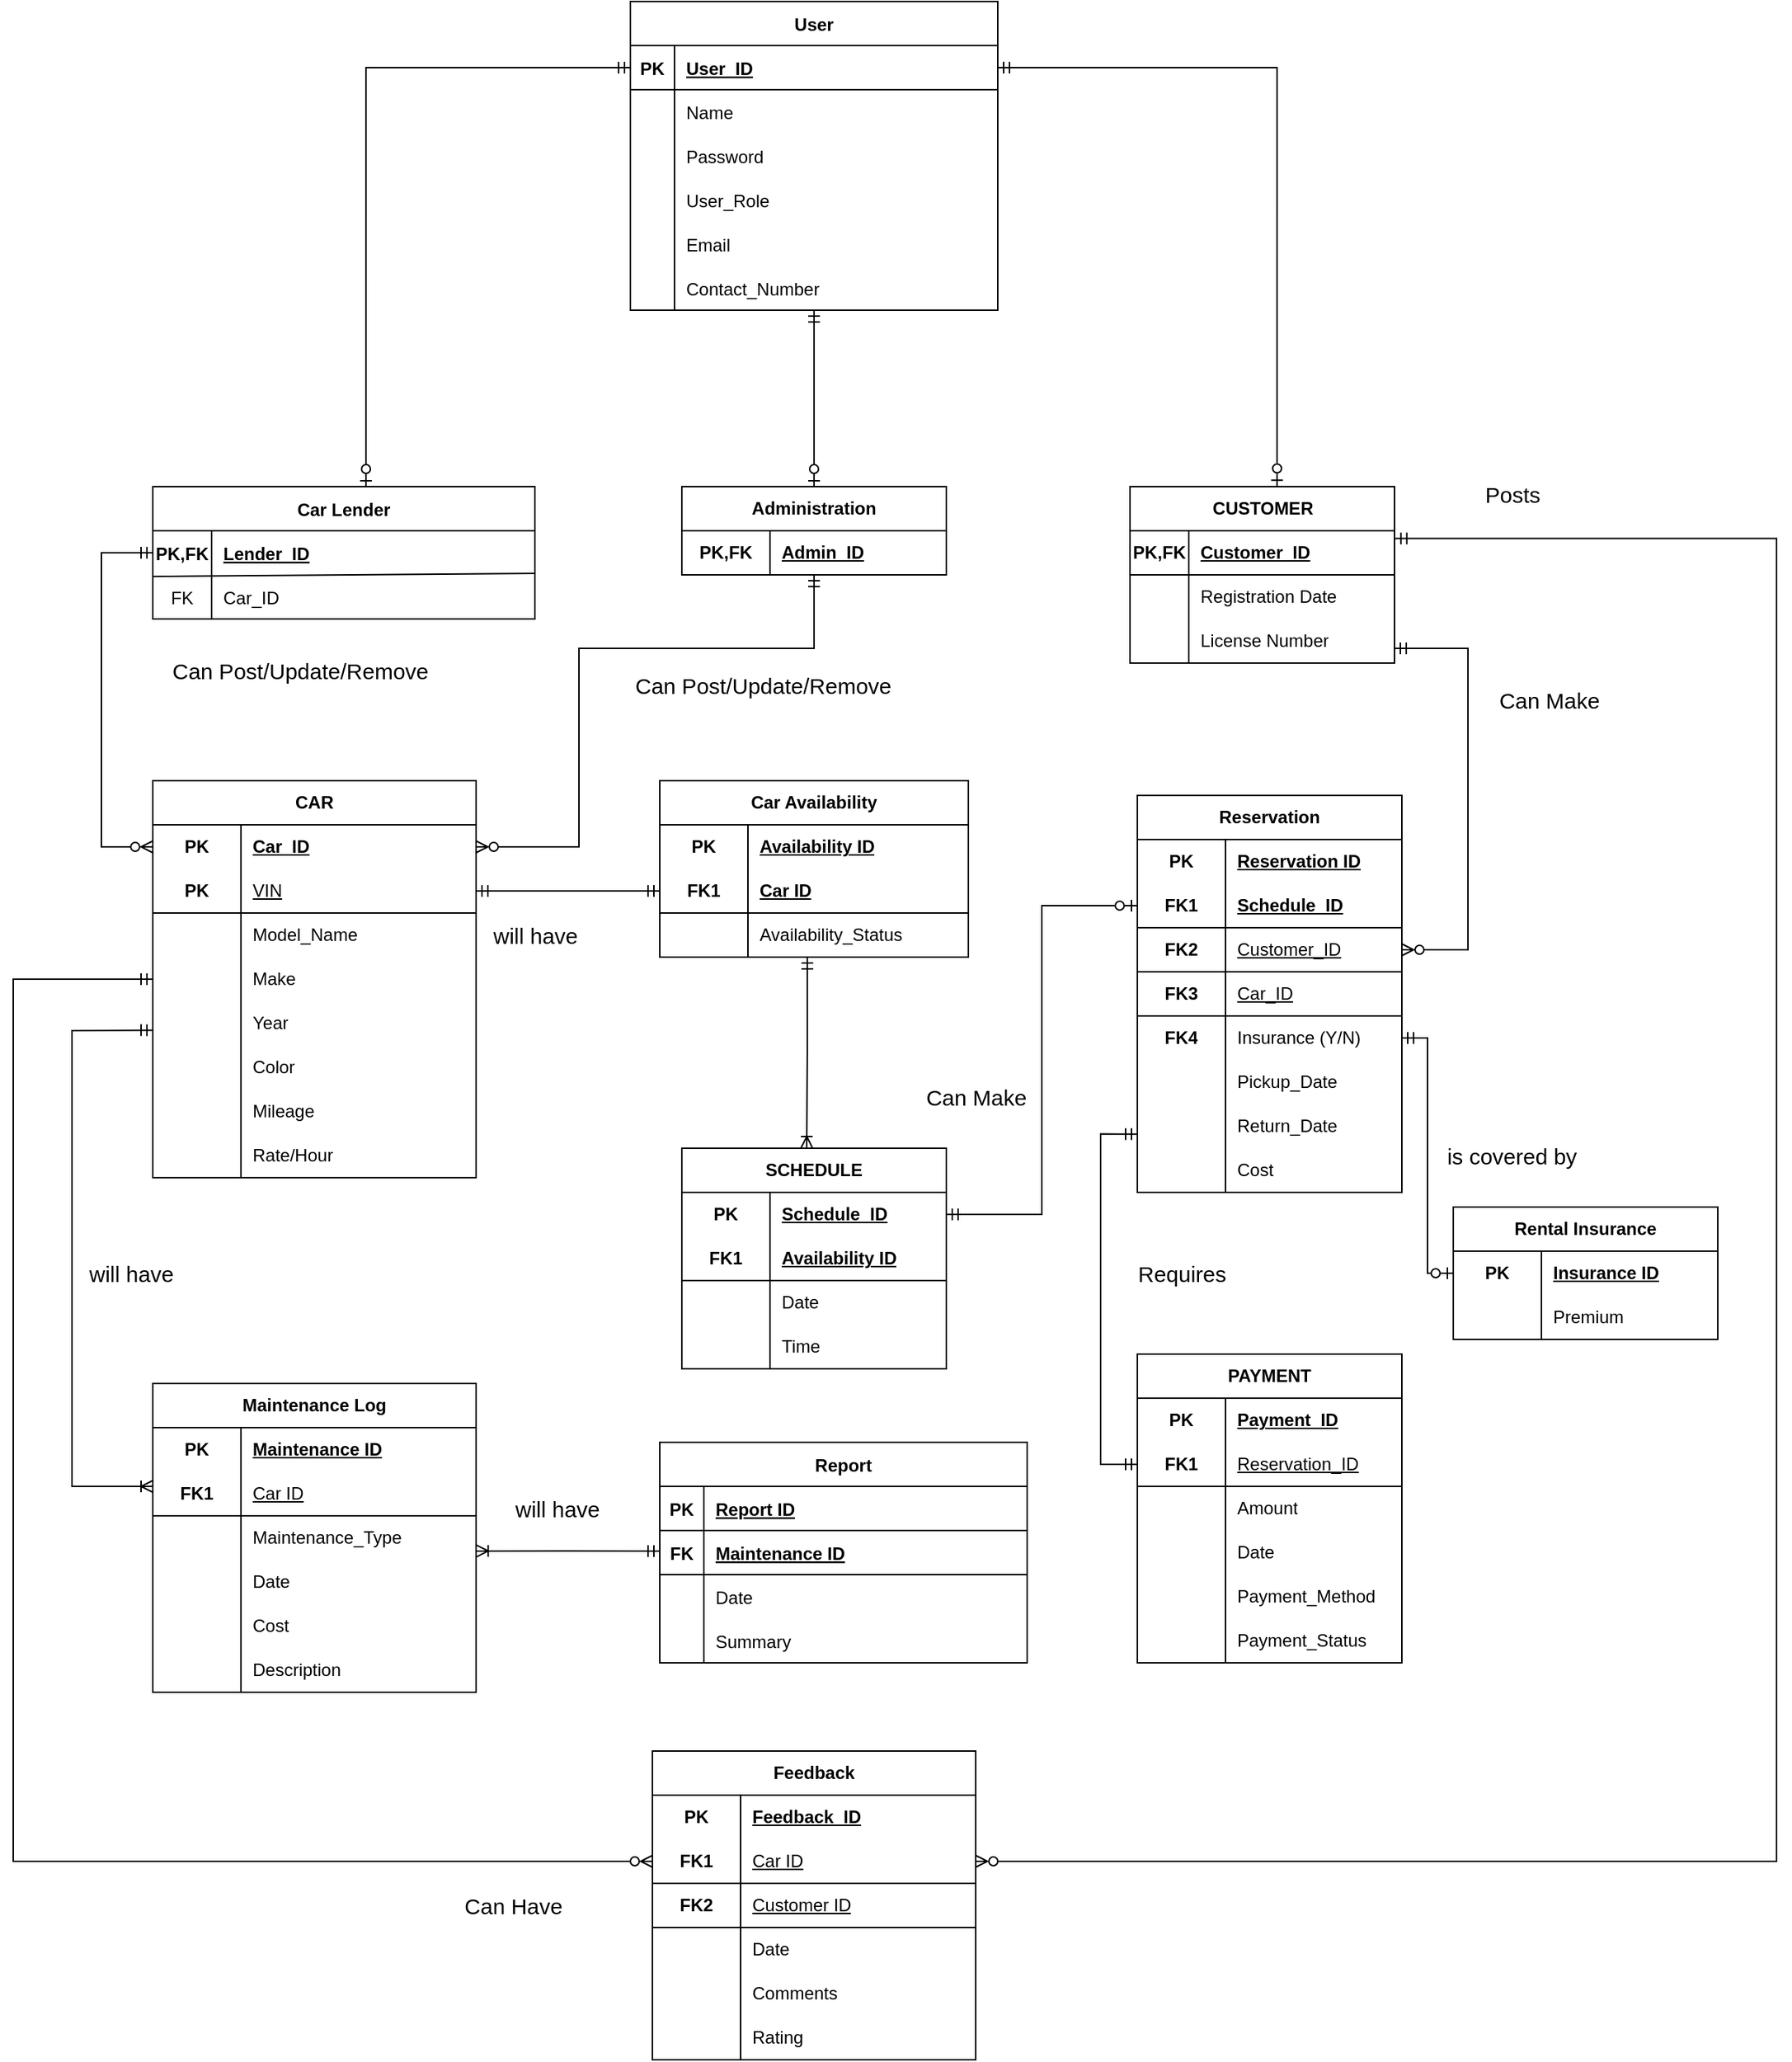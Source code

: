 <mxfile version="24.0.2" type="device">
  <diagram id="R2lEEEUBdFMjLlhIrx00" name="Page-1">
    <mxGraphModel dx="2350" dy="1907" grid="1" gridSize="10" guides="1" tooltips="1" connect="1" arrows="1" fold="1" page="1" pageScale="1" pageWidth="850" pageHeight="1100" math="0" shadow="0" extFonts="Permanent Marker^https://fonts.googleapis.com/css?family=Permanent+Marker">
      <root>
        <mxCell id="0" />
        <mxCell id="1" parent="0" />
        <mxCell id="JVOAu0LfJnrEGbg7MZvS-29" value="User" style="shape=table;startSize=30;container=1;collapsible=1;childLayout=tableLayout;fixedRows=1;rowLines=0;fontStyle=1;align=center;resizeLast=1;" parent="1" vertex="1">
          <mxGeometry x="-100" y="-1090" width="250" height="210" as="geometry" />
        </mxCell>
        <mxCell id="JVOAu0LfJnrEGbg7MZvS-30" value="" style="shape=partialRectangle;collapsible=0;dropTarget=0;pointerEvents=0;fillColor=none;points=[[0,0.5],[1,0.5]];portConstraint=eastwest;top=0;left=0;right=0;bottom=1;" parent="JVOAu0LfJnrEGbg7MZvS-29" vertex="1">
          <mxGeometry y="30" width="250" height="30" as="geometry" />
        </mxCell>
        <mxCell id="JVOAu0LfJnrEGbg7MZvS-31" value="PK" style="shape=partialRectangle;overflow=hidden;connectable=0;fillColor=none;top=0;left=0;bottom=0;right=0;fontStyle=1;" parent="JVOAu0LfJnrEGbg7MZvS-30" vertex="1">
          <mxGeometry width="30" height="30" as="geometry">
            <mxRectangle width="30" height="30" as="alternateBounds" />
          </mxGeometry>
        </mxCell>
        <mxCell id="JVOAu0LfJnrEGbg7MZvS-32" value="User_ID" style="shape=partialRectangle;overflow=hidden;connectable=0;fillColor=none;top=0;left=0;bottom=0;right=0;align=left;spacingLeft=6;fontStyle=5;" parent="JVOAu0LfJnrEGbg7MZvS-30" vertex="1">
          <mxGeometry x="30" width="220" height="30" as="geometry">
            <mxRectangle width="220" height="30" as="alternateBounds" />
          </mxGeometry>
        </mxCell>
        <mxCell id="JVOAu0LfJnrEGbg7MZvS-33" value="" style="shape=partialRectangle;collapsible=0;dropTarget=0;pointerEvents=0;fillColor=none;points=[[0,0.5],[1,0.5]];portConstraint=eastwest;top=0;left=0;right=0;bottom=0;" parent="JVOAu0LfJnrEGbg7MZvS-29" vertex="1">
          <mxGeometry y="60" width="250" height="30" as="geometry" />
        </mxCell>
        <mxCell id="JVOAu0LfJnrEGbg7MZvS-34" value="" style="shape=partialRectangle;overflow=hidden;connectable=0;fillColor=none;top=0;left=0;bottom=0;right=0;" parent="JVOAu0LfJnrEGbg7MZvS-33" vertex="1">
          <mxGeometry width="30" height="30" as="geometry">
            <mxRectangle width="30" height="30" as="alternateBounds" />
          </mxGeometry>
        </mxCell>
        <mxCell id="JVOAu0LfJnrEGbg7MZvS-35" value="Name" style="shape=partialRectangle;overflow=hidden;connectable=0;fillColor=none;top=0;left=0;bottom=0;right=0;align=left;spacingLeft=6;" parent="JVOAu0LfJnrEGbg7MZvS-33" vertex="1">
          <mxGeometry x="30" width="220" height="30" as="geometry">
            <mxRectangle width="220" height="30" as="alternateBounds" />
          </mxGeometry>
        </mxCell>
        <mxCell id="JVOAu0LfJnrEGbg7MZvS-146" value="" style="shape=partialRectangle;collapsible=0;dropTarget=0;pointerEvents=0;fillColor=none;points=[[0,0.5],[1,0.5]];portConstraint=eastwest;top=0;left=0;right=0;bottom=0;" parent="JVOAu0LfJnrEGbg7MZvS-29" vertex="1">
          <mxGeometry y="90" width="250" height="30" as="geometry" />
        </mxCell>
        <mxCell id="JVOAu0LfJnrEGbg7MZvS-147" value="" style="shape=partialRectangle;overflow=hidden;connectable=0;fillColor=none;top=0;left=0;bottom=0;right=0;" parent="JVOAu0LfJnrEGbg7MZvS-146" vertex="1">
          <mxGeometry width="30" height="30" as="geometry">
            <mxRectangle width="30" height="30" as="alternateBounds" />
          </mxGeometry>
        </mxCell>
        <mxCell id="JVOAu0LfJnrEGbg7MZvS-148" value="Password" style="shape=partialRectangle;overflow=hidden;connectable=0;fillColor=none;top=0;left=0;bottom=0;right=0;align=left;spacingLeft=6;" parent="JVOAu0LfJnrEGbg7MZvS-146" vertex="1">
          <mxGeometry x="30" width="220" height="30" as="geometry">
            <mxRectangle width="220" height="30" as="alternateBounds" />
          </mxGeometry>
        </mxCell>
        <mxCell id="JVOAu0LfJnrEGbg7MZvS-149" value="" style="shape=partialRectangle;collapsible=0;dropTarget=0;pointerEvents=0;fillColor=none;points=[[0,0.5],[1,0.5]];portConstraint=eastwest;top=0;left=0;right=0;bottom=0;" parent="JVOAu0LfJnrEGbg7MZvS-29" vertex="1">
          <mxGeometry y="120" width="250" height="30" as="geometry" />
        </mxCell>
        <mxCell id="JVOAu0LfJnrEGbg7MZvS-150" value="" style="shape=partialRectangle;overflow=hidden;connectable=0;fillColor=none;top=0;left=0;bottom=0;right=0;" parent="JVOAu0LfJnrEGbg7MZvS-149" vertex="1">
          <mxGeometry width="30" height="30" as="geometry">
            <mxRectangle width="30" height="30" as="alternateBounds" />
          </mxGeometry>
        </mxCell>
        <mxCell id="JVOAu0LfJnrEGbg7MZvS-151" value="User_Role" style="shape=partialRectangle;overflow=hidden;connectable=0;fillColor=none;top=0;left=0;bottom=0;right=0;align=left;spacingLeft=6;" parent="JVOAu0LfJnrEGbg7MZvS-149" vertex="1">
          <mxGeometry x="30" width="220" height="30" as="geometry">
            <mxRectangle width="220" height="30" as="alternateBounds" />
          </mxGeometry>
        </mxCell>
        <mxCell id="JVOAu0LfJnrEGbg7MZvS-152" value="" style="shape=partialRectangle;collapsible=0;dropTarget=0;pointerEvents=0;fillColor=none;points=[[0,0.5],[1,0.5]];portConstraint=eastwest;top=0;left=0;right=0;bottom=0;" parent="JVOAu0LfJnrEGbg7MZvS-29" vertex="1">
          <mxGeometry y="150" width="250" height="30" as="geometry" />
        </mxCell>
        <mxCell id="JVOAu0LfJnrEGbg7MZvS-153" value="" style="shape=partialRectangle;overflow=hidden;connectable=0;fillColor=none;top=0;left=0;bottom=0;right=0;" parent="JVOAu0LfJnrEGbg7MZvS-152" vertex="1">
          <mxGeometry width="30" height="30" as="geometry">
            <mxRectangle width="30" height="30" as="alternateBounds" />
          </mxGeometry>
        </mxCell>
        <mxCell id="JVOAu0LfJnrEGbg7MZvS-154" value="Email" style="shape=partialRectangle;overflow=hidden;connectable=0;fillColor=none;top=0;left=0;bottom=0;right=0;align=left;spacingLeft=6;" parent="JVOAu0LfJnrEGbg7MZvS-152" vertex="1">
          <mxGeometry x="30" width="220" height="30" as="geometry">
            <mxRectangle width="220" height="30" as="alternateBounds" />
          </mxGeometry>
        </mxCell>
        <mxCell id="JVOAu0LfJnrEGbg7MZvS-155" value="" style="shape=partialRectangle;collapsible=0;dropTarget=0;pointerEvents=0;fillColor=none;points=[[0,0.5],[1,0.5]];portConstraint=eastwest;top=0;left=0;right=0;bottom=0;" parent="JVOAu0LfJnrEGbg7MZvS-29" vertex="1">
          <mxGeometry y="180" width="250" height="30" as="geometry" />
        </mxCell>
        <mxCell id="JVOAu0LfJnrEGbg7MZvS-156" value="" style="shape=partialRectangle;overflow=hidden;connectable=0;fillColor=none;top=0;left=0;bottom=0;right=0;" parent="JVOAu0LfJnrEGbg7MZvS-155" vertex="1">
          <mxGeometry width="30" height="30" as="geometry">
            <mxRectangle width="30" height="30" as="alternateBounds" />
          </mxGeometry>
        </mxCell>
        <mxCell id="JVOAu0LfJnrEGbg7MZvS-157" value="Contact_Number" style="shape=partialRectangle;overflow=hidden;connectable=0;fillColor=none;top=0;left=0;bottom=0;right=0;align=left;spacingLeft=6;" parent="JVOAu0LfJnrEGbg7MZvS-155" vertex="1">
          <mxGeometry x="30" width="220" height="30" as="geometry">
            <mxRectangle width="220" height="30" as="alternateBounds" />
          </mxGeometry>
        </mxCell>
        <mxCell id="JVOAu0LfJnrEGbg7MZvS-36" value="Car Lender" style="shape=table;startSize=30;container=1;collapsible=1;childLayout=tableLayout;fixedRows=1;rowLines=0;fontStyle=1;align=center;resizeLast=1;" parent="1" vertex="1">
          <mxGeometry x="-425" y="-760" width="260" height="90" as="geometry" />
        </mxCell>
        <mxCell id="JVOAu0LfJnrEGbg7MZvS-40" value="" style="shape=partialRectangle;collapsible=0;dropTarget=0;pointerEvents=0;fillColor=none;points=[[0,0.5],[1,0.5]];portConstraint=eastwest;top=0;left=0;right=0;bottom=0;" parent="JVOAu0LfJnrEGbg7MZvS-36" vertex="1">
          <mxGeometry y="30" width="260" height="30" as="geometry" />
        </mxCell>
        <mxCell id="JVOAu0LfJnrEGbg7MZvS-41" value="PK,FK" style="shape=partialRectangle;overflow=hidden;connectable=0;fillColor=none;top=0;left=0;bottom=0;right=0;fontStyle=1" parent="JVOAu0LfJnrEGbg7MZvS-40" vertex="1">
          <mxGeometry width="40" height="30" as="geometry">
            <mxRectangle width="40" height="30" as="alternateBounds" />
          </mxGeometry>
        </mxCell>
        <mxCell id="JVOAu0LfJnrEGbg7MZvS-42" value="" style="shape=partialRectangle;overflow=hidden;connectable=0;fillColor=none;top=0;left=0;bottom=0;right=0;align=left;spacingLeft=6;" parent="JVOAu0LfJnrEGbg7MZvS-40" vertex="1">
          <mxGeometry x="40" width="220" height="30" as="geometry">
            <mxRectangle width="220" height="30" as="alternateBounds" />
          </mxGeometry>
        </mxCell>
        <mxCell id="JVOAu0LfJnrEGbg7MZvS-158" value="" style="shape=partialRectangle;collapsible=0;dropTarget=0;pointerEvents=0;fillColor=none;points=[[0,0.5],[1,0.5]];portConstraint=eastwest;top=0;left=0;right=0;bottom=0;" parent="JVOAu0LfJnrEGbg7MZvS-36" vertex="1">
          <mxGeometry y="60" width="260" height="30" as="geometry" />
        </mxCell>
        <mxCell id="JVOAu0LfJnrEGbg7MZvS-159" value="FK" style="shape=partialRectangle;overflow=hidden;connectable=0;fillColor=none;top=0;left=0;bottom=0;right=0;" parent="JVOAu0LfJnrEGbg7MZvS-158" vertex="1">
          <mxGeometry width="40" height="30" as="geometry">
            <mxRectangle width="40" height="30" as="alternateBounds" />
          </mxGeometry>
        </mxCell>
        <mxCell id="JVOAu0LfJnrEGbg7MZvS-160" value="Car_ID" style="shape=partialRectangle;overflow=hidden;connectable=0;fillColor=none;top=0;left=0;bottom=0;right=0;align=left;spacingLeft=6;" parent="JVOAu0LfJnrEGbg7MZvS-158" vertex="1">
          <mxGeometry x="40" width="220" height="30" as="geometry">
            <mxRectangle width="220" height="30" as="alternateBounds" />
          </mxGeometry>
        </mxCell>
        <mxCell id="JVOAu0LfJnrEGbg7MZvS-50" value="Report" style="shape=table;startSize=30;container=1;collapsible=1;childLayout=tableLayout;fixedRows=1;rowLines=0;fontStyle=1;align=center;resizeLast=1;" parent="1" vertex="1">
          <mxGeometry x="-80" y="-110" width="250" height="150" as="geometry" />
        </mxCell>
        <mxCell id="JVOAu0LfJnrEGbg7MZvS-51" value="" style="shape=partialRectangle;collapsible=0;dropTarget=0;pointerEvents=0;fillColor=none;points=[[0,0.5],[1,0.5]];portConstraint=eastwest;top=0;left=0;right=0;bottom=1;" parent="JVOAu0LfJnrEGbg7MZvS-50" vertex="1">
          <mxGeometry y="30" width="250" height="30" as="geometry" />
        </mxCell>
        <mxCell id="JVOAu0LfJnrEGbg7MZvS-52" value="PK" style="shape=partialRectangle;overflow=hidden;connectable=0;fillColor=none;top=0;left=0;bottom=0;right=0;fontStyle=1;" parent="JVOAu0LfJnrEGbg7MZvS-51" vertex="1">
          <mxGeometry width="30" height="30" as="geometry">
            <mxRectangle width="30" height="30" as="alternateBounds" />
          </mxGeometry>
        </mxCell>
        <mxCell id="JVOAu0LfJnrEGbg7MZvS-53" value="Report ID" style="shape=partialRectangle;overflow=hidden;connectable=0;fillColor=none;top=0;left=0;bottom=0;right=0;align=left;spacingLeft=6;fontStyle=5;" parent="JVOAu0LfJnrEGbg7MZvS-51" vertex="1">
          <mxGeometry x="30" width="220" height="30" as="geometry">
            <mxRectangle width="220" height="30" as="alternateBounds" />
          </mxGeometry>
        </mxCell>
        <mxCell id="wBLs8yJ2jR-ej-79gtiM-266" value="" style="shape=partialRectangle;collapsible=0;dropTarget=0;pointerEvents=0;fillColor=none;points=[[0,0.5],[1,0.5]];portConstraint=eastwest;top=0;left=0;right=0;bottom=1;" parent="JVOAu0LfJnrEGbg7MZvS-50" vertex="1">
          <mxGeometry y="60" width="250" height="30" as="geometry" />
        </mxCell>
        <mxCell id="wBLs8yJ2jR-ej-79gtiM-267" value="FK" style="shape=partialRectangle;overflow=hidden;connectable=0;fillColor=none;top=0;left=0;bottom=0;right=0;fontStyle=1;" parent="wBLs8yJ2jR-ej-79gtiM-266" vertex="1">
          <mxGeometry width="30" height="30" as="geometry">
            <mxRectangle width="30" height="30" as="alternateBounds" />
          </mxGeometry>
        </mxCell>
        <mxCell id="wBLs8yJ2jR-ej-79gtiM-268" value="Maintenance ID" style="shape=partialRectangle;overflow=hidden;connectable=0;fillColor=none;top=0;left=0;bottom=0;right=0;align=left;spacingLeft=6;fontStyle=5;" parent="wBLs8yJ2jR-ej-79gtiM-266" vertex="1">
          <mxGeometry x="30" width="220" height="30" as="geometry">
            <mxRectangle width="220" height="30" as="alternateBounds" />
          </mxGeometry>
        </mxCell>
        <mxCell id="wBLs8yJ2jR-ej-79gtiM-269" value="" style="shape=partialRectangle;collapsible=0;dropTarget=0;pointerEvents=0;fillColor=none;points=[[0,0.5],[1,0.5]];portConstraint=eastwest;top=0;left=0;right=0;bottom=0;" parent="JVOAu0LfJnrEGbg7MZvS-50" vertex="1">
          <mxGeometry y="90" width="250" height="30" as="geometry" />
        </mxCell>
        <mxCell id="wBLs8yJ2jR-ej-79gtiM-270" value="" style="shape=partialRectangle;overflow=hidden;connectable=0;fillColor=none;top=0;left=0;bottom=0;right=0;" parent="wBLs8yJ2jR-ej-79gtiM-269" vertex="1">
          <mxGeometry width="30" height="30" as="geometry">
            <mxRectangle width="30" height="30" as="alternateBounds" />
          </mxGeometry>
        </mxCell>
        <mxCell id="wBLs8yJ2jR-ej-79gtiM-271" value="Date" style="shape=partialRectangle;overflow=hidden;connectable=0;fillColor=none;top=0;left=0;bottom=0;right=0;align=left;spacingLeft=6;" parent="wBLs8yJ2jR-ej-79gtiM-269" vertex="1">
          <mxGeometry x="30" width="220" height="30" as="geometry">
            <mxRectangle width="220" height="30" as="alternateBounds" />
          </mxGeometry>
        </mxCell>
        <mxCell id="wBLs8yJ2jR-ej-79gtiM-272" value="" style="shape=partialRectangle;collapsible=0;dropTarget=0;pointerEvents=0;fillColor=none;points=[[0,0.5],[1,0.5]];portConstraint=eastwest;top=0;left=0;right=0;bottom=0;" parent="JVOAu0LfJnrEGbg7MZvS-50" vertex="1">
          <mxGeometry y="120" width="250" height="30" as="geometry" />
        </mxCell>
        <mxCell id="wBLs8yJ2jR-ej-79gtiM-273" value="" style="shape=partialRectangle;overflow=hidden;connectable=0;fillColor=none;top=0;left=0;bottom=0;right=0;" parent="wBLs8yJ2jR-ej-79gtiM-272" vertex="1">
          <mxGeometry width="30" height="30" as="geometry">
            <mxRectangle width="30" height="30" as="alternateBounds" />
          </mxGeometry>
        </mxCell>
        <mxCell id="wBLs8yJ2jR-ej-79gtiM-274" value="Summary" style="shape=partialRectangle;overflow=hidden;connectable=0;fillColor=none;top=0;left=0;bottom=0;right=0;align=left;spacingLeft=6;" parent="wBLs8yJ2jR-ej-79gtiM-272" vertex="1">
          <mxGeometry x="30" width="220" height="30" as="geometry">
            <mxRectangle width="220" height="30" as="alternateBounds" />
          </mxGeometry>
        </mxCell>
        <mxCell id="JVOAu0LfJnrEGbg7MZvS-215" value="&lt;font style=&quot;font-size: 15px;&quot;&gt;will have&lt;/font&gt;" style="text;html=1;align=center;verticalAlign=middle;resizable=0;points=[];autosize=1;strokeColor=none;fillColor=none;" parent="1" vertex="1">
          <mxGeometry x="-480" y="-240" width="80" height="30" as="geometry" />
        </mxCell>
        <mxCell id="JVOAu0LfJnrEGbg7MZvS-231" value="&lt;font style=&quot;font-size: 15px;&quot;&gt;is covered by&lt;/font&gt;" style="text;html=1;strokeColor=none;fillColor=none;align=center;verticalAlign=middle;whiteSpace=wrap;rounded=0;" parent="1" vertex="1">
          <mxGeometry x="450" y="-320" width="100" height="30" as="geometry" />
        </mxCell>
        <mxCell id="JVOAu0LfJnrEGbg7MZvS-238" value="&lt;font style=&quot;font-size: 15px;&quot;&gt;Can Post/Update/Remove&lt;/font&gt;" style="text;html=1;align=center;verticalAlign=middle;resizable=0;points=[];autosize=1;strokeColor=none;fillColor=none;" parent="1" vertex="1">
          <mxGeometry x="-425" y="-650" width="200" height="30" as="geometry" />
        </mxCell>
        <mxCell id="JVOAu0LfJnrEGbg7MZvS-248" value="&lt;font style=&quot;font-size: 15px;&quot;&gt;Can Have&lt;/font&gt;" style="text;html=1;align=center;verticalAlign=middle;resizable=0;points=[];autosize=1;strokeColor=none;fillColor=none;" parent="1" vertex="1">
          <mxGeometry x="-225" y="190" width="90" height="30" as="geometry" />
        </mxCell>
        <mxCell id="b9e5VFom84754SH-uqgP-1" value="Lender_ID" style="shape=partialRectangle;overflow=hidden;connectable=0;fillColor=none;top=0;left=0;bottom=0;right=0;align=left;spacingLeft=6;fontStyle=5" parent="1" vertex="1">
          <mxGeometry x="-385" y="-730" width="220" height="30" as="geometry">
            <mxRectangle width="220" height="30" as="alternateBounds" />
          </mxGeometry>
        </mxCell>
        <mxCell id="wBLs8yJ2jR-ej-79gtiM-5" value="" style="endArrow=none;html=1;rounded=0;exitX=0;exitY=1.037;exitDx=0;exitDy=0;exitPerimeter=0;" parent="1" source="JVOAu0LfJnrEGbg7MZvS-40" edge="1">
          <mxGeometry width="50" height="50" relative="1" as="geometry">
            <mxPoint x="-415" y="-701.11" as="sourcePoint" />
            <mxPoint x="-165" y="-701" as="targetPoint" />
          </mxGeometry>
        </mxCell>
        <mxCell id="wBLs8yJ2jR-ej-79gtiM-7" value="Administration" style="shape=table;startSize=30;container=1;collapsible=1;childLayout=tableLayout;fixedRows=1;rowLines=0;fontStyle=1;align=center;resizeLast=1;html=1;whiteSpace=wrap;" parent="1" vertex="1">
          <mxGeometry x="-65" y="-760" width="180" height="60" as="geometry" />
        </mxCell>
        <mxCell id="wBLs8yJ2jR-ej-79gtiM-8" value="" style="shape=tableRow;horizontal=0;startSize=0;swimlaneHead=0;swimlaneBody=0;fillColor=none;collapsible=0;dropTarget=0;points=[[0,0.5],[1,0.5]];portConstraint=eastwest;top=0;left=0;right=0;bottom=0;html=1;" parent="wBLs8yJ2jR-ej-79gtiM-7" vertex="1">
          <mxGeometry y="30" width="180" height="30" as="geometry" />
        </mxCell>
        <mxCell id="wBLs8yJ2jR-ej-79gtiM-9" value="PK,FK" style="shape=partialRectangle;connectable=0;fillColor=none;top=0;left=0;bottom=0;right=0;fontStyle=1;overflow=hidden;html=1;whiteSpace=wrap;" parent="wBLs8yJ2jR-ej-79gtiM-8" vertex="1">
          <mxGeometry width="60" height="30" as="geometry">
            <mxRectangle width="60" height="30" as="alternateBounds" />
          </mxGeometry>
        </mxCell>
        <mxCell id="wBLs8yJ2jR-ej-79gtiM-10" value="Admin_ID" style="shape=partialRectangle;connectable=0;fillColor=none;top=0;left=0;bottom=0;right=0;align=left;spacingLeft=6;fontStyle=5;overflow=hidden;html=1;whiteSpace=wrap;" parent="wBLs8yJ2jR-ej-79gtiM-8" vertex="1">
          <mxGeometry x="60" width="120" height="30" as="geometry">
            <mxRectangle width="120" height="30" as="alternateBounds" />
          </mxGeometry>
        </mxCell>
        <mxCell id="wBLs8yJ2jR-ej-79gtiM-24" value="CUSTOMER" style="shape=table;startSize=30;container=1;collapsible=1;childLayout=tableLayout;fixedRows=1;rowLines=0;fontStyle=1;align=center;resizeLast=1;html=1;" parent="1" vertex="1">
          <mxGeometry x="240" y="-760" width="180" height="120" as="geometry" />
        </mxCell>
        <mxCell id="wBLs8yJ2jR-ej-79gtiM-25" value="" style="shape=tableRow;horizontal=0;startSize=0;swimlaneHead=0;swimlaneBody=0;fillColor=none;collapsible=0;dropTarget=0;points=[[0,0.5],[1,0.5]];portConstraint=eastwest;top=0;left=0;right=0;bottom=1;" parent="wBLs8yJ2jR-ej-79gtiM-24" vertex="1">
          <mxGeometry y="30" width="180" height="30" as="geometry" />
        </mxCell>
        <mxCell id="wBLs8yJ2jR-ej-79gtiM-26" value="PK,FK" style="shape=partialRectangle;connectable=0;fillColor=none;top=0;left=0;bottom=0;right=0;fontStyle=1;overflow=hidden;whiteSpace=wrap;html=1;" parent="wBLs8yJ2jR-ej-79gtiM-25" vertex="1">
          <mxGeometry width="40.0" height="30" as="geometry">
            <mxRectangle width="40.0" height="30" as="alternateBounds" />
          </mxGeometry>
        </mxCell>
        <mxCell id="wBLs8yJ2jR-ej-79gtiM-27" value="Customer_ID" style="shape=partialRectangle;connectable=0;fillColor=none;top=0;left=0;bottom=0;right=0;align=left;spacingLeft=6;fontStyle=5;overflow=hidden;whiteSpace=wrap;html=1;" parent="wBLs8yJ2jR-ej-79gtiM-25" vertex="1">
          <mxGeometry x="40.0" width="140.0" height="30" as="geometry">
            <mxRectangle width="140.0" height="30" as="alternateBounds" />
          </mxGeometry>
        </mxCell>
        <mxCell id="wBLs8yJ2jR-ej-79gtiM-31" value="" style="shape=tableRow;horizontal=0;startSize=0;swimlaneHead=0;swimlaneBody=0;fillColor=none;collapsible=0;dropTarget=0;points=[[0,0.5],[1,0.5]];portConstraint=eastwest;top=0;left=0;right=0;bottom=0;" parent="wBLs8yJ2jR-ej-79gtiM-24" vertex="1">
          <mxGeometry y="60" width="180" height="30" as="geometry" />
        </mxCell>
        <mxCell id="wBLs8yJ2jR-ej-79gtiM-32" value="" style="shape=partialRectangle;connectable=0;fillColor=none;top=0;left=0;bottom=0;right=0;editable=1;overflow=hidden;whiteSpace=wrap;html=1;" parent="wBLs8yJ2jR-ej-79gtiM-31" vertex="1">
          <mxGeometry width="40.0" height="30" as="geometry">
            <mxRectangle width="40.0" height="30" as="alternateBounds" />
          </mxGeometry>
        </mxCell>
        <mxCell id="wBLs8yJ2jR-ej-79gtiM-33" value="&lt;span style=&quot;text-wrap: nowrap;&quot;&gt;Registration Date&lt;/span&gt;" style="shape=partialRectangle;connectable=0;fillColor=none;top=0;left=0;bottom=0;right=0;align=left;spacingLeft=6;overflow=hidden;whiteSpace=wrap;html=1;" parent="wBLs8yJ2jR-ej-79gtiM-31" vertex="1">
          <mxGeometry x="40.0" width="140.0" height="30" as="geometry">
            <mxRectangle width="140.0" height="30" as="alternateBounds" />
          </mxGeometry>
        </mxCell>
        <mxCell id="wBLs8yJ2jR-ej-79gtiM-34" value="" style="shape=tableRow;horizontal=0;startSize=0;swimlaneHead=0;swimlaneBody=0;fillColor=none;collapsible=0;dropTarget=0;points=[[0,0.5],[1,0.5]];portConstraint=eastwest;top=0;left=0;right=0;bottom=0;" parent="wBLs8yJ2jR-ej-79gtiM-24" vertex="1">
          <mxGeometry y="90" width="180" height="30" as="geometry" />
        </mxCell>
        <mxCell id="wBLs8yJ2jR-ej-79gtiM-35" value="" style="shape=partialRectangle;connectable=0;fillColor=none;top=0;left=0;bottom=0;right=0;editable=1;overflow=hidden;whiteSpace=wrap;html=1;" parent="wBLs8yJ2jR-ej-79gtiM-34" vertex="1">
          <mxGeometry width="40.0" height="30" as="geometry">
            <mxRectangle width="40.0" height="30" as="alternateBounds" />
          </mxGeometry>
        </mxCell>
        <mxCell id="wBLs8yJ2jR-ej-79gtiM-36" value="&lt;span style=&quot;text-wrap: nowrap;&quot;&gt;License Number&lt;/span&gt;" style="shape=partialRectangle;connectable=0;fillColor=none;top=0;left=0;bottom=0;right=0;align=left;spacingLeft=6;overflow=hidden;whiteSpace=wrap;html=1;" parent="wBLs8yJ2jR-ej-79gtiM-34" vertex="1">
          <mxGeometry x="40.0" width="140.0" height="30" as="geometry">
            <mxRectangle width="140.0" height="30" as="alternateBounds" />
          </mxGeometry>
        </mxCell>
        <mxCell id="wBLs8yJ2jR-ej-79gtiM-37" value="&lt;span style=&quot;text-wrap: nowrap;&quot;&gt;Car Availability&lt;/span&gt;" style="shape=table;startSize=30;container=1;collapsible=1;childLayout=tableLayout;fixedRows=1;rowLines=0;fontStyle=1;align=center;resizeLast=1;html=1;whiteSpace=wrap;" parent="1" vertex="1">
          <mxGeometry x="-80" y="-560" width="210" height="120" as="geometry" />
        </mxCell>
        <mxCell id="wBLs8yJ2jR-ej-79gtiM-38" value="" style="shape=tableRow;horizontal=0;startSize=0;swimlaneHead=0;swimlaneBody=0;fillColor=none;collapsible=0;dropTarget=0;points=[[0,0.5],[1,0.5]];portConstraint=eastwest;top=0;left=0;right=0;bottom=0;html=1;" parent="wBLs8yJ2jR-ej-79gtiM-37" vertex="1">
          <mxGeometry y="30" width="210" height="30" as="geometry" />
        </mxCell>
        <mxCell id="wBLs8yJ2jR-ej-79gtiM-39" value="PK" style="shape=partialRectangle;connectable=0;fillColor=none;top=0;left=0;bottom=0;right=0;fontStyle=1;overflow=hidden;html=1;whiteSpace=wrap;" parent="wBLs8yJ2jR-ej-79gtiM-38" vertex="1">
          <mxGeometry width="60" height="30" as="geometry">
            <mxRectangle width="60" height="30" as="alternateBounds" />
          </mxGeometry>
        </mxCell>
        <mxCell id="wBLs8yJ2jR-ej-79gtiM-40" value="&lt;span style=&quot;text-wrap: nowrap;&quot;&gt;Availability ID&lt;/span&gt;" style="shape=partialRectangle;connectable=0;fillColor=none;top=0;left=0;bottom=0;right=0;align=left;spacingLeft=6;fontStyle=5;overflow=hidden;html=1;whiteSpace=wrap;" parent="wBLs8yJ2jR-ej-79gtiM-38" vertex="1">
          <mxGeometry x="60" width="150" height="30" as="geometry">
            <mxRectangle width="150" height="30" as="alternateBounds" />
          </mxGeometry>
        </mxCell>
        <mxCell id="wBLs8yJ2jR-ej-79gtiM-41" value="" style="shape=tableRow;horizontal=0;startSize=0;swimlaneHead=0;swimlaneBody=0;fillColor=none;collapsible=0;dropTarget=0;points=[[0,0.5],[1,0.5]];portConstraint=eastwest;top=0;left=0;right=0;bottom=1;html=1;" parent="wBLs8yJ2jR-ej-79gtiM-37" vertex="1">
          <mxGeometry y="60" width="210" height="30" as="geometry" />
        </mxCell>
        <mxCell id="wBLs8yJ2jR-ej-79gtiM-42" value="FK1" style="shape=partialRectangle;connectable=0;fillColor=none;top=0;left=0;bottom=0;right=0;fontStyle=1;overflow=hidden;html=1;whiteSpace=wrap;" parent="wBLs8yJ2jR-ej-79gtiM-41" vertex="1">
          <mxGeometry width="60" height="30" as="geometry">
            <mxRectangle width="60" height="30" as="alternateBounds" />
          </mxGeometry>
        </mxCell>
        <mxCell id="wBLs8yJ2jR-ej-79gtiM-43" value="&lt;span style=&quot;text-wrap: nowrap;&quot;&gt;Car ID&lt;/span&gt;" style="shape=partialRectangle;connectable=0;fillColor=none;top=0;left=0;bottom=0;right=0;align=left;spacingLeft=6;fontStyle=5;overflow=hidden;html=1;whiteSpace=wrap;" parent="wBLs8yJ2jR-ej-79gtiM-41" vertex="1">
          <mxGeometry x="60" width="150" height="30" as="geometry">
            <mxRectangle width="150" height="30" as="alternateBounds" />
          </mxGeometry>
        </mxCell>
        <mxCell id="wBLs8yJ2jR-ej-79gtiM-44" value="" style="shape=tableRow;horizontal=0;startSize=0;swimlaneHead=0;swimlaneBody=0;fillColor=none;collapsible=0;dropTarget=0;points=[[0,0.5],[1,0.5]];portConstraint=eastwest;top=0;left=0;right=0;bottom=0;html=1;" parent="wBLs8yJ2jR-ej-79gtiM-37" vertex="1">
          <mxGeometry y="90" width="210" height="30" as="geometry" />
        </mxCell>
        <mxCell id="wBLs8yJ2jR-ej-79gtiM-45" value="" style="shape=partialRectangle;connectable=0;fillColor=none;top=0;left=0;bottom=0;right=0;editable=1;overflow=hidden;html=1;whiteSpace=wrap;" parent="wBLs8yJ2jR-ej-79gtiM-44" vertex="1">
          <mxGeometry width="60" height="30" as="geometry">
            <mxRectangle width="60" height="30" as="alternateBounds" />
          </mxGeometry>
        </mxCell>
        <mxCell id="wBLs8yJ2jR-ej-79gtiM-46" value="&lt;span style=&quot;text-wrap: nowrap;&quot;&gt;Availability_Status&lt;/span&gt;" style="shape=partialRectangle;connectable=0;fillColor=none;top=0;left=0;bottom=0;right=0;align=left;spacingLeft=6;overflow=hidden;html=1;whiteSpace=wrap;" parent="wBLs8yJ2jR-ej-79gtiM-44" vertex="1">
          <mxGeometry x="60" width="150" height="30" as="geometry">
            <mxRectangle width="150" height="30" as="alternateBounds" />
          </mxGeometry>
        </mxCell>
        <mxCell id="wBLs8yJ2jR-ej-79gtiM-50" value="SCHEDULE" style="shape=table;startSize=30;container=1;collapsible=1;childLayout=tableLayout;fixedRows=1;rowLines=0;fontStyle=1;align=center;resizeLast=1;html=1;whiteSpace=wrap;" parent="1" vertex="1">
          <mxGeometry x="-65" y="-310" width="180" height="150" as="geometry" />
        </mxCell>
        <mxCell id="wBLs8yJ2jR-ej-79gtiM-51" value="" style="shape=tableRow;horizontal=0;startSize=0;swimlaneHead=0;swimlaneBody=0;fillColor=none;collapsible=0;dropTarget=0;points=[[0,0.5],[1,0.5]];portConstraint=eastwest;top=0;left=0;right=0;bottom=0;html=1;" parent="wBLs8yJ2jR-ej-79gtiM-50" vertex="1">
          <mxGeometry y="30" width="180" height="30" as="geometry" />
        </mxCell>
        <mxCell id="wBLs8yJ2jR-ej-79gtiM-52" value="PK" style="shape=partialRectangle;connectable=0;fillColor=none;top=0;left=0;bottom=0;right=0;fontStyle=1;overflow=hidden;html=1;whiteSpace=wrap;" parent="wBLs8yJ2jR-ej-79gtiM-51" vertex="1">
          <mxGeometry width="60" height="30" as="geometry">
            <mxRectangle width="60" height="30" as="alternateBounds" />
          </mxGeometry>
        </mxCell>
        <mxCell id="wBLs8yJ2jR-ej-79gtiM-53" value="Schedule_ID" style="shape=partialRectangle;connectable=0;fillColor=none;top=0;left=0;bottom=0;right=0;align=left;spacingLeft=6;fontStyle=5;overflow=hidden;html=1;whiteSpace=wrap;" parent="wBLs8yJ2jR-ej-79gtiM-51" vertex="1">
          <mxGeometry x="60" width="120" height="30" as="geometry">
            <mxRectangle width="120" height="30" as="alternateBounds" />
          </mxGeometry>
        </mxCell>
        <mxCell id="wBLs8yJ2jR-ej-79gtiM-54" value="" style="shape=tableRow;horizontal=0;startSize=0;swimlaneHead=0;swimlaneBody=0;fillColor=none;collapsible=0;dropTarget=0;points=[[0,0.5],[1,0.5]];portConstraint=eastwest;top=0;left=0;right=0;bottom=1;html=1;" parent="wBLs8yJ2jR-ej-79gtiM-50" vertex="1">
          <mxGeometry y="60" width="180" height="30" as="geometry" />
        </mxCell>
        <mxCell id="wBLs8yJ2jR-ej-79gtiM-55" value="FK1" style="shape=partialRectangle;connectable=0;fillColor=none;top=0;left=0;bottom=0;right=0;fontStyle=1;overflow=hidden;html=1;whiteSpace=wrap;" parent="wBLs8yJ2jR-ej-79gtiM-54" vertex="1">
          <mxGeometry width="60" height="30" as="geometry">
            <mxRectangle width="60" height="30" as="alternateBounds" />
          </mxGeometry>
        </mxCell>
        <mxCell id="wBLs8yJ2jR-ej-79gtiM-56" value="&lt;span style=&quot;text-wrap: nowrap;&quot;&gt;Availability ID&lt;/span&gt;" style="shape=partialRectangle;connectable=0;fillColor=none;top=0;left=0;bottom=0;right=0;align=left;spacingLeft=6;fontStyle=5;overflow=hidden;html=1;whiteSpace=wrap;" parent="wBLs8yJ2jR-ej-79gtiM-54" vertex="1">
          <mxGeometry x="60" width="120" height="30" as="geometry">
            <mxRectangle width="120" height="30" as="alternateBounds" />
          </mxGeometry>
        </mxCell>
        <mxCell id="wBLs8yJ2jR-ej-79gtiM-57" value="" style="shape=tableRow;horizontal=0;startSize=0;swimlaneHead=0;swimlaneBody=0;fillColor=none;collapsible=0;dropTarget=0;points=[[0,0.5],[1,0.5]];portConstraint=eastwest;top=0;left=0;right=0;bottom=0;html=1;" parent="wBLs8yJ2jR-ej-79gtiM-50" vertex="1">
          <mxGeometry y="90" width="180" height="30" as="geometry" />
        </mxCell>
        <mxCell id="wBLs8yJ2jR-ej-79gtiM-58" value="" style="shape=partialRectangle;connectable=0;fillColor=none;top=0;left=0;bottom=0;right=0;editable=1;overflow=hidden;html=1;whiteSpace=wrap;" parent="wBLs8yJ2jR-ej-79gtiM-57" vertex="1">
          <mxGeometry width="60" height="30" as="geometry">
            <mxRectangle width="60" height="30" as="alternateBounds" />
          </mxGeometry>
        </mxCell>
        <mxCell id="wBLs8yJ2jR-ej-79gtiM-59" value="Date" style="shape=partialRectangle;connectable=0;fillColor=none;top=0;left=0;bottom=0;right=0;align=left;spacingLeft=6;overflow=hidden;html=1;whiteSpace=wrap;" parent="wBLs8yJ2jR-ej-79gtiM-57" vertex="1">
          <mxGeometry x="60" width="120" height="30" as="geometry">
            <mxRectangle width="120" height="30" as="alternateBounds" />
          </mxGeometry>
        </mxCell>
        <mxCell id="wBLs8yJ2jR-ej-79gtiM-60" value="" style="shape=tableRow;horizontal=0;startSize=0;swimlaneHead=0;swimlaneBody=0;fillColor=none;collapsible=0;dropTarget=0;points=[[0,0.5],[1,0.5]];portConstraint=eastwest;top=0;left=0;right=0;bottom=0;html=1;" parent="wBLs8yJ2jR-ej-79gtiM-50" vertex="1">
          <mxGeometry y="120" width="180" height="30" as="geometry" />
        </mxCell>
        <mxCell id="wBLs8yJ2jR-ej-79gtiM-61" value="" style="shape=partialRectangle;connectable=0;fillColor=none;top=0;left=0;bottom=0;right=0;editable=1;overflow=hidden;html=1;whiteSpace=wrap;" parent="wBLs8yJ2jR-ej-79gtiM-60" vertex="1">
          <mxGeometry width="60" height="30" as="geometry">
            <mxRectangle width="60" height="30" as="alternateBounds" />
          </mxGeometry>
        </mxCell>
        <mxCell id="wBLs8yJ2jR-ej-79gtiM-62" value="Time" style="shape=partialRectangle;connectable=0;fillColor=none;top=0;left=0;bottom=0;right=0;align=left;spacingLeft=6;overflow=hidden;html=1;whiteSpace=wrap;" parent="wBLs8yJ2jR-ej-79gtiM-60" vertex="1">
          <mxGeometry x="60" width="120" height="30" as="geometry">
            <mxRectangle width="120" height="30" as="alternateBounds" />
          </mxGeometry>
        </mxCell>
        <mxCell id="wBLs8yJ2jR-ej-79gtiM-63" value="&lt;span style=&quot;text-wrap: nowrap;&quot;&gt;Reservation&lt;/span&gt;" style="shape=table;startSize=30;container=1;collapsible=1;childLayout=tableLayout;fixedRows=1;rowLines=0;fontStyle=1;align=center;resizeLast=1;html=1;whiteSpace=wrap;" parent="1" vertex="1">
          <mxGeometry x="245" y="-550" width="180" height="270" as="geometry" />
        </mxCell>
        <mxCell id="wBLs8yJ2jR-ej-79gtiM-64" value="" style="shape=tableRow;horizontal=0;startSize=0;swimlaneHead=0;swimlaneBody=0;fillColor=none;collapsible=0;dropTarget=0;points=[[0,0.5],[1,0.5]];portConstraint=eastwest;top=0;left=0;right=0;bottom=0;html=1;" parent="wBLs8yJ2jR-ej-79gtiM-63" vertex="1">
          <mxGeometry y="30" width="180" height="30" as="geometry" />
        </mxCell>
        <mxCell id="wBLs8yJ2jR-ej-79gtiM-65" value="PK" style="shape=partialRectangle;connectable=0;fillColor=none;top=0;left=0;bottom=0;right=0;fontStyle=1;overflow=hidden;html=1;whiteSpace=wrap;" parent="wBLs8yJ2jR-ej-79gtiM-64" vertex="1">
          <mxGeometry width="60" height="30" as="geometry">
            <mxRectangle width="60" height="30" as="alternateBounds" />
          </mxGeometry>
        </mxCell>
        <mxCell id="wBLs8yJ2jR-ej-79gtiM-66" value="&lt;span style=&quot;text-wrap: nowrap;&quot;&gt;Reservation ID&lt;/span&gt;" style="shape=partialRectangle;connectable=0;fillColor=none;top=0;left=0;bottom=0;right=0;align=left;spacingLeft=6;fontStyle=5;overflow=hidden;html=1;whiteSpace=wrap;" parent="wBLs8yJ2jR-ej-79gtiM-64" vertex="1">
          <mxGeometry x="60" width="120" height="30" as="geometry">
            <mxRectangle width="120" height="30" as="alternateBounds" />
          </mxGeometry>
        </mxCell>
        <mxCell id="wBLs8yJ2jR-ej-79gtiM-67" value="" style="shape=tableRow;horizontal=0;startSize=0;swimlaneHead=0;swimlaneBody=0;fillColor=none;collapsible=0;dropTarget=0;points=[[0,0.5],[1,0.5]];portConstraint=eastwest;top=0;left=0;right=0;bottom=1;html=1;" parent="wBLs8yJ2jR-ej-79gtiM-63" vertex="1">
          <mxGeometry y="60" width="180" height="30" as="geometry" />
        </mxCell>
        <mxCell id="wBLs8yJ2jR-ej-79gtiM-68" value="FK1" style="shape=partialRectangle;connectable=0;fillColor=none;top=0;left=0;bottom=0;right=0;fontStyle=1;overflow=hidden;html=1;whiteSpace=wrap;" parent="wBLs8yJ2jR-ej-79gtiM-67" vertex="1">
          <mxGeometry width="60" height="30" as="geometry">
            <mxRectangle width="60" height="30" as="alternateBounds" />
          </mxGeometry>
        </mxCell>
        <mxCell id="wBLs8yJ2jR-ej-79gtiM-69" value="Schedule_ID" style="shape=partialRectangle;connectable=0;fillColor=none;top=0;left=0;bottom=0;right=0;align=left;spacingLeft=6;fontStyle=5;overflow=hidden;html=1;whiteSpace=wrap;" parent="wBLs8yJ2jR-ej-79gtiM-67" vertex="1">
          <mxGeometry x="60" width="120" height="30" as="geometry">
            <mxRectangle width="120" height="30" as="alternateBounds" />
          </mxGeometry>
        </mxCell>
        <mxCell id="wBLs8yJ2jR-ej-79gtiM-106" value="" style="shape=tableRow;horizontal=0;startSize=0;swimlaneHead=0;swimlaneBody=0;fillColor=none;collapsible=0;dropTarget=0;points=[[0,0.5],[1,0.5]];portConstraint=eastwest;top=0;left=0;right=0;bottom=1;html=1;" parent="wBLs8yJ2jR-ej-79gtiM-63" vertex="1">
          <mxGeometry y="90" width="180" height="30" as="geometry" />
        </mxCell>
        <mxCell id="wBLs8yJ2jR-ej-79gtiM-107" value="FK2" style="shape=partialRectangle;connectable=0;fillColor=none;top=0;left=0;bottom=0;right=0;fontStyle=1;overflow=hidden;html=1;whiteSpace=wrap;" parent="wBLs8yJ2jR-ej-79gtiM-106" vertex="1">
          <mxGeometry width="60" height="30" as="geometry">
            <mxRectangle width="60" height="30" as="alternateBounds" />
          </mxGeometry>
        </mxCell>
        <mxCell id="wBLs8yJ2jR-ej-79gtiM-108" value="&lt;span style=&quot;font-weight: 400; text-wrap: nowrap;&quot;&gt;Customer_ID&lt;/span&gt;" style="shape=partialRectangle;connectable=0;fillColor=none;top=0;left=0;bottom=0;right=0;align=left;spacingLeft=6;fontStyle=5;overflow=hidden;html=1;whiteSpace=wrap;" parent="wBLs8yJ2jR-ej-79gtiM-106" vertex="1">
          <mxGeometry x="60" width="120" height="30" as="geometry">
            <mxRectangle width="120" height="30" as="alternateBounds" />
          </mxGeometry>
        </mxCell>
        <mxCell id="wBLs8yJ2jR-ej-79gtiM-109" value="" style="shape=tableRow;horizontal=0;startSize=0;swimlaneHead=0;swimlaneBody=0;fillColor=none;collapsible=0;dropTarget=0;points=[[0,0.5],[1,0.5]];portConstraint=eastwest;top=0;left=0;right=0;bottom=1;html=1;" parent="wBLs8yJ2jR-ej-79gtiM-63" vertex="1">
          <mxGeometry y="120" width="180" height="30" as="geometry" />
        </mxCell>
        <mxCell id="wBLs8yJ2jR-ej-79gtiM-110" value="FK3" style="shape=partialRectangle;connectable=0;fillColor=none;top=0;left=0;bottom=0;right=0;fontStyle=1;overflow=hidden;html=1;whiteSpace=wrap;" parent="wBLs8yJ2jR-ej-79gtiM-109" vertex="1">
          <mxGeometry width="60" height="30" as="geometry">
            <mxRectangle width="60" height="30" as="alternateBounds" />
          </mxGeometry>
        </mxCell>
        <mxCell id="wBLs8yJ2jR-ej-79gtiM-111" value="&lt;span style=&quot;font-weight: 400; text-wrap: nowrap;&quot;&gt;Car_ID&lt;/span&gt;" style="shape=partialRectangle;connectable=0;fillColor=none;top=0;left=0;bottom=0;right=0;align=left;spacingLeft=6;fontStyle=5;overflow=hidden;html=1;whiteSpace=wrap;" parent="wBLs8yJ2jR-ej-79gtiM-109" vertex="1">
          <mxGeometry x="60" width="120" height="30" as="geometry">
            <mxRectangle width="120" height="30" as="alternateBounds" />
          </mxGeometry>
        </mxCell>
        <mxCell id="wBLs8yJ2jR-ej-79gtiM-115" value="" style="shape=tableRow;horizontal=0;startSize=0;swimlaneHead=0;swimlaneBody=0;fillColor=none;collapsible=0;dropTarget=0;points=[[0,0.5],[1,0.5]];portConstraint=eastwest;top=0;left=0;right=0;bottom=0;html=1;" parent="wBLs8yJ2jR-ej-79gtiM-63" vertex="1">
          <mxGeometry y="150" width="180" height="30" as="geometry" />
        </mxCell>
        <mxCell id="wBLs8yJ2jR-ej-79gtiM-116" value="&lt;b&gt;FK4&lt;/b&gt;" style="shape=partialRectangle;connectable=0;fillColor=none;top=0;left=0;bottom=0;right=0;editable=1;overflow=hidden;html=1;whiteSpace=wrap;" parent="wBLs8yJ2jR-ej-79gtiM-115" vertex="1">
          <mxGeometry width="60" height="30" as="geometry">
            <mxRectangle width="60" height="30" as="alternateBounds" />
          </mxGeometry>
        </mxCell>
        <mxCell id="wBLs8yJ2jR-ej-79gtiM-117" value="&lt;span style=&quot;text-wrap: nowrap;&quot;&gt;Insurance (Y/N)&lt;/span&gt;" style="shape=partialRectangle;connectable=0;fillColor=none;top=0;left=0;bottom=0;right=0;align=left;spacingLeft=6;overflow=hidden;html=1;whiteSpace=wrap;" parent="wBLs8yJ2jR-ej-79gtiM-115" vertex="1">
          <mxGeometry x="60" width="120" height="30" as="geometry">
            <mxRectangle width="120" height="30" as="alternateBounds" />
          </mxGeometry>
        </mxCell>
        <mxCell id="wBLs8yJ2jR-ej-79gtiM-118" value="" style="shape=tableRow;horizontal=0;startSize=0;swimlaneHead=0;swimlaneBody=0;fillColor=none;collapsible=0;dropTarget=0;points=[[0,0.5],[1,0.5]];portConstraint=eastwest;top=0;left=0;right=0;bottom=0;html=1;" parent="wBLs8yJ2jR-ej-79gtiM-63" vertex="1">
          <mxGeometry y="180" width="180" height="30" as="geometry" />
        </mxCell>
        <mxCell id="wBLs8yJ2jR-ej-79gtiM-119" value="" style="shape=partialRectangle;connectable=0;fillColor=none;top=0;left=0;bottom=0;right=0;editable=1;overflow=hidden;html=1;whiteSpace=wrap;" parent="wBLs8yJ2jR-ej-79gtiM-118" vertex="1">
          <mxGeometry width="60" height="30" as="geometry">
            <mxRectangle width="60" height="30" as="alternateBounds" />
          </mxGeometry>
        </mxCell>
        <mxCell id="wBLs8yJ2jR-ej-79gtiM-120" value="&lt;span style=&quot;text-wrap: nowrap;&quot;&gt;Pickup_Date&lt;/span&gt;" style="shape=partialRectangle;connectable=0;fillColor=none;top=0;left=0;bottom=0;right=0;align=left;spacingLeft=6;overflow=hidden;html=1;whiteSpace=wrap;" parent="wBLs8yJ2jR-ej-79gtiM-118" vertex="1">
          <mxGeometry x="60" width="120" height="30" as="geometry">
            <mxRectangle width="120" height="30" as="alternateBounds" />
          </mxGeometry>
        </mxCell>
        <mxCell id="wBLs8yJ2jR-ej-79gtiM-121" value="" style="shape=tableRow;horizontal=0;startSize=0;swimlaneHead=0;swimlaneBody=0;fillColor=none;collapsible=0;dropTarget=0;points=[[0,0.5],[1,0.5]];portConstraint=eastwest;top=0;left=0;right=0;bottom=0;html=1;" parent="wBLs8yJ2jR-ej-79gtiM-63" vertex="1">
          <mxGeometry y="210" width="180" height="30" as="geometry" />
        </mxCell>
        <mxCell id="wBLs8yJ2jR-ej-79gtiM-122" value="" style="shape=partialRectangle;connectable=0;fillColor=none;top=0;left=0;bottom=0;right=0;editable=1;overflow=hidden;html=1;whiteSpace=wrap;" parent="wBLs8yJ2jR-ej-79gtiM-121" vertex="1">
          <mxGeometry width="60" height="30" as="geometry">
            <mxRectangle width="60" height="30" as="alternateBounds" />
          </mxGeometry>
        </mxCell>
        <mxCell id="wBLs8yJ2jR-ej-79gtiM-123" value="&lt;span style=&quot;text-wrap: nowrap;&quot;&gt;Return_Date&lt;/span&gt;" style="shape=partialRectangle;connectable=0;fillColor=none;top=0;left=0;bottom=0;right=0;align=left;spacingLeft=6;overflow=hidden;html=1;whiteSpace=wrap;" parent="wBLs8yJ2jR-ej-79gtiM-121" vertex="1">
          <mxGeometry x="60" width="120" height="30" as="geometry">
            <mxRectangle width="120" height="30" as="alternateBounds" />
          </mxGeometry>
        </mxCell>
        <mxCell id="wBLs8yJ2jR-ej-79gtiM-124" value="" style="shape=tableRow;horizontal=0;startSize=0;swimlaneHead=0;swimlaneBody=0;fillColor=none;collapsible=0;dropTarget=0;points=[[0,0.5],[1,0.5]];portConstraint=eastwest;top=0;left=0;right=0;bottom=0;html=1;" parent="wBLs8yJ2jR-ej-79gtiM-63" vertex="1">
          <mxGeometry y="240" width="180" height="30" as="geometry" />
        </mxCell>
        <mxCell id="wBLs8yJ2jR-ej-79gtiM-125" value="" style="shape=partialRectangle;connectable=0;fillColor=none;top=0;left=0;bottom=0;right=0;editable=1;overflow=hidden;html=1;whiteSpace=wrap;" parent="wBLs8yJ2jR-ej-79gtiM-124" vertex="1">
          <mxGeometry width="60" height="30" as="geometry">
            <mxRectangle width="60" height="30" as="alternateBounds" />
          </mxGeometry>
        </mxCell>
        <mxCell id="wBLs8yJ2jR-ej-79gtiM-126" value="&lt;span style=&quot;text-wrap: nowrap;&quot;&gt;Cost&lt;/span&gt;" style="shape=partialRectangle;connectable=0;fillColor=none;top=0;left=0;bottom=0;right=0;align=left;spacingLeft=6;overflow=hidden;html=1;whiteSpace=wrap;" parent="wBLs8yJ2jR-ej-79gtiM-124" vertex="1">
          <mxGeometry x="60" width="120" height="30" as="geometry">
            <mxRectangle width="120" height="30" as="alternateBounds" />
          </mxGeometry>
        </mxCell>
        <mxCell id="wBLs8yJ2jR-ej-79gtiM-127" value="&lt;span style=&quot;text-wrap: nowrap;&quot;&gt;Rental Insurance&lt;/span&gt;" style="shape=table;startSize=30;container=1;collapsible=1;childLayout=tableLayout;fixedRows=1;rowLines=0;fontStyle=1;align=center;resizeLast=1;html=1;whiteSpace=wrap;" parent="1" vertex="1">
          <mxGeometry x="460" y="-270" width="180" height="90" as="geometry" />
        </mxCell>
        <mxCell id="wBLs8yJ2jR-ej-79gtiM-128" value="" style="shape=tableRow;horizontal=0;startSize=0;swimlaneHead=0;swimlaneBody=0;fillColor=none;collapsible=0;dropTarget=0;points=[[0,0.5],[1,0.5]];portConstraint=eastwest;top=0;left=0;right=0;bottom=0;html=1;" parent="wBLs8yJ2jR-ej-79gtiM-127" vertex="1">
          <mxGeometry y="30" width="180" height="30" as="geometry" />
        </mxCell>
        <mxCell id="wBLs8yJ2jR-ej-79gtiM-129" value="PK" style="shape=partialRectangle;connectable=0;fillColor=none;top=0;left=0;bottom=0;right=0;fontStyle=1;overflow=hidden;html=1;whiteSpace=wrap;" parent="wBLs8yJ2jR-ej-79gtiM-128" vertex="1">
          <mxGeometry width="60" height="30" as="geometry">
            <mxRectangle width="60" height="30" as="alternateBounds" />
          </mxGeometry>
        </mxCell>
        <mxCell id="wBLs8yJ2jR-ej-79gtiM-130" value="&lt;span style=&quot;text-wrap: nowrap;&quot;&gt;Insurance ID&lt;/span&gt;" style="shape=partialRectangle;connectable=0;fillColor=none;top=0;left=0;bottom=0;right=0;align=left;spacingLeft=6;fontStyle=5;overflow=hidden;html=1;whiteSpace=wrap;" parent="wBLs8yJ2jR-ej-79gtiM-128" vertex="1">
          <mxGeometry x="60" width="120" height="30" as="geometry">
            <mxRectangle width="120" height="30" as="alternateBounds" />
          </mxGeometry>
        </mxCell>
        <mxCell id="wBLs8yJ2jR-ej-79gtiM-137" value="" style="shape=tableRow;horizontal=0;startSize=0;swimlaneHead=0;swimlaneBody=0;fillColor=none;collapsible=0;dropTarget=0;points=[[0,0.5],[1,0.5]];portConstraint=eastwest;top=0;left=0;right=0;bottom=0;html=1;" parent="wBLs8yJ2jR-ej-79gtiM-127" vertex="1">
          <mxGeometry y="60" width="180" height="30" as="geometry" />
        </mxCell>
        <mxCell id="wBLs8yJ2jR-ej-79gtiM-138" value="" style="shape=partialRectangle;connectable=0;fillColor=none;top=0;left=0;bottom=0;right=0;editable=1;overflow=hidden;html=1;whiteSpace=wrap;" parent="wBLs8yJ2jR-ej-79gtiM-137" vertex="1">
          <mxGeometry width="60" height="30" as="geometry">
            <mxRectangle width="60" height="30" as="alternateBounds" />
          </mxGeometry>
        </mxCell>
        <mxCell id="wBLs8yJ2jR-ej-79gtiM-139" value="&lt;span style=&quot;text-wrap: nowrap;&quot;&gt;Premium&lt;/span&gt;" style="shape=partialRectangle;connectable=0;fillColor=none;top=0;left=0;bottom=0;right=0;align=left;spacingLeft=6;overflow=hidden;html=1;whiteSpace=wrap;" parent="wBLs8yJ2jR-ej-79gtiM-137" vertex="1">
          <mxGeometry x="60" width="120" height="30" as="geometry">
            <mxRectangle width="120" height="30" as="alternateBounds" />
          </mxGeometry>
        </mxCell>
        <mxCell id="wBLs8yJ2jR-ej-79gtiM-141" value="CAR" style="shape=table;startSize=30;container=1;collapsible=1;childLayout=tableLayout;fixedRows=1;rowLines=0;fontStyle=1;align=center;resizeLast=1;html=1;whiteSpace=wrap;" parent="1" vertex="1">
          <mxGeometry x="-425" y="-560" width="220" height="270" as="geometry" />
        </mxCell>
        <mxCell id="wBLs8yJ2jR-ej-79gtiM-142" value="" style="shape=tableRow;horizontal=0;startSize=0;swimlaneHead=0;swimlaneBody=0;fillColor=none;collapsible=0;dropTarget=0;points=[[0,0.5],[1,0.5]];portConstraint=eastwest;top=0;left=0;right=0;bottom=0;html=1;" parent="wBLs8yJ2jR-ej-79gtiM-141" vertex="1">
          <mxGeometry y="30" width="220" height="30" as="geometry" />
        </mxCell>
        <mxCell id="wBLs8yJ2jR-ej-79gtiM-143" value="PK" style="shape=partialRectangle;connectable=0;fillColor=none;top=0;left=0;bottom=0;right=0;fontStyle=1;overflow=hidden;html=1;whiteSpace=wrap;" parent="wBLs8yJ2jR-ej-79gtiM-142" vertex="1">
          <mxGeometry width="60" height="30" as="geometry">
            <mxRectangle width="60" height="30" as="alternateBounds" />
          </mxGeometry>
        </mxCell>
        <mxCell id="wBLs8yJ2jR-ej-79gtiM-144" value="Car_ID" style="shape=partialRectangle;connectable=0;fillColor=none;top=0;left=0;bottom=0;right=0;align=left;spacingLeft=6;fontStyle=5;overflow=hidden;html=1;whiteSpace=wrap;" parent="wBLs8yJ2jR-ej-79gtiM-142" vertex="1">
          <mxGeometry x="60" width="160" height="30" as="geometry">
            <mxRectangle width="160" height="30" as="alternateBounds" />
          </mxGeometry>
        </mxCell>
        <mxCell id="wBLs8yJ2jR-ej-79gtiM-145" value="" style="shape=tableRow;horizontal=0;startSize=0;swimlaneHead=0;swimlaneBody=0;fillColor=none;collapsible=0;dropTarget=0;points=[[0,0.5],[1,0.5]];portConstraint=eastwest;top=0;left=0;right=0;bottom=1;html=1;" parent="wBLs8yJ2jR-ej-79gtiM-141" vertex="1">
          <mxGeometry y="60" width="220" height="30" as="geometry" />
        </mxCell>
        <mxCell id="wBLs8yJ2jR-ej-79gtiM-146" value="PK" style="shape=partialRectangle;connectable=0;fillColor=none;top=0;left=0;bottom=0;right=0;fontStyle=1;overflow=hidden;html=1;whiteSpace=wrap;" parent="wBLs8yJ2jR-ej-79gtiM-145" vertex="1">
          <mxGeometry width="60" height="30" as="geometry">
            <mxRectangle width="60" height="30" as="alternateBounds" />
          </mxGeometry>
        </mxCell>
        <mxCell id="wBLs8yJ2jR-ej-79gtiM-147" value="&lt;span style=&quot;font-weight: 400; text-wrap: nowrap;&quot;&gt;VIN&lt;/span&gt;" style="shape=partialRectangle;connectable=0;fillColor=none;top=0;left=0;bottom=0;right=0;align=left;spacingLeft=6;fontStyle=5;overflow=hidden;html=1;whiteSpace=wrap;" parent="wBLs8yJ2jR-ej-79gtiM-145" vertex="1">
          <mxGeometry x="60" width="160" height="30" as="geometry">
            <mxRectangle width="160" height="30" as="alternateBounds" />
          </mxGeometry>
        </mxCell>
        <mxCell id="wBLs8yJ2jR-ej-79gtiM-148" value="" style="shape=tableRow;horizontal=0;startSize=0;swimlaneHead=0;swimlaneBody=0;fillColor=none;collapsible=0;dropTarget=0;points=[[0,0.5],[1,0.5]];portConstraint=eastwest;top=0;left=0;right=0;bottom=0;html=1;" parent="wBLs8yJ2jR-ej-79gtiM-141" vertex="1">
          <mxGeometry y="90" width="220" height="30" as="geometry" />
        </mxCell>
        <mxCell id="wBLs8yJ2jR-ej-79gtiM-149" value="" style="shape=partialRectangle;connectable=0;fillColor=none;top=0;left=0;bottom=0;right=0;editable=1;overflow=hidden;html=1;whiteSpace=wrap;" parent="wBLs8yJ2jR-ej-79gtiM-148" vertex="1">
          <mxGeometry width="60" height="30" as="geometry">
            <mxRectangle width="60" height="30" as="alternateBounds" />
          </mxGeometry>
        </mxCell>
        <mxCell id="wBLs8yJ2jR-ej-79gtiM-150" value="&lt;span style=&quot;text-wrap: nowrap;&quot;&gt;Model_Name&lt;/span&gt;" style="shape=partialRectangle;connectable=0;fillColor=none;top=0;left=0;bottom=0;right=0;align=left;spacingLeft=6;overflow=hidden;html=1;whiteSpace=wrap;" parent="wBLs8yJ2jR-ej-79gtiM-148" vertex="1">
          <mxGeometry x="60" width="160" height="30" as="geometry">
            <mxRectangle width="160" height="30" as="alternateBounds" />
          </mxGeometry>
        </mxCell>
        <mxCell id="wBLs8yJ2jR-ej-79gtiM-151" value="" style="shape=tableRow;horizontal=0;startSize=0;swimlaneHead=0;swimlaneBody=0;fillColor=none;collapsible=0;dropTarget=0;points=[[0,0.5],[1,0.5]];portConstraint=eastwest;top=0;left=0;right=0;bottom=0;html=1;" parent="wBLs8yJ2jR-ej-79gtiM-141" vertex="1">
          <mxGeometry y="120" width="220" height="30" as="geometry" />
        </mxCell>
        <mxCell id="wBLs8yJ2jR-ej-79gtiM-152" value="" style="shape=partialRectangle;connectable=0;fillColor=none;top=0;left=0;bottom=0;right=0;editable=1;overflow=hidden;html=1;whiteSpace=wrap;" parent="wBLs8yJ2jR-ej-79gtiM-151" vertex="1">
          <mxGeometry width="60" height="30" as="geometry">
            <mxRectangle width="60" height="30" as="alternateBounds" />
          </mxGeometry>
        </mxCell>
        <mxCell id="wBLs8yJ2jR-ej-79gtiM-153" value="&lt;span style=&quot;text-wrap: nowrap;&quot;&gt;Make&lt;/span&gt;" style="shape=partialRectangle;connectable=0;fillColor=none;top=0;left=0;bottom=0;right=0;align=left;spacingLeft=6;overflow=hidden;html=1;whiteSpace=wrap;" parent="wBLs8yJ2jR-ej-79gtiM-151" vertex="1">
          <mxGeometry x="60" width="160" height="30" as="geometry">
            <mxRectangle width="160" height="30" as="alternateBounds" />
          </mxGeometry>
        </mxCell>
        <mxCell id="wBLs8yJ2jR-ej-79gtiM-160" value="" style="shape=tableRow;horizontal=0;startSize=0;swimlaneHead=0;swimlaneBody=0;fillColor=none;collapsible=0;dropTarget=0;points=[[0,0.5],[1,0.5]];portConstraint=eastwest;top=0;left=0;right=0;bottom=0;html=1;" parent="wBLs8yJ2jR-ej-79gtiM-141" vertex="1">
          <mxGeometry y="150" width="220" height="30" as="geometry" />
        </mxCell>
        <mxCell id="wBLs8yJ2jR-ej-79gtiM-161" value="" style="shape=partialRectangle;connectable=0;fillColor=none;top=0;left=0;bottom=0;right=0;editable=1;overflow=hidden;html=1;whiteSpace=wrap;" parent="wBLs8yJ2jR-ej-79gtiM-160" vertex="1">
          <mxGeometry width="60" height="30" as="geometry">
            <mxRectangle width="60" height="30" as="alternateBounds" />
          </mxGeometry>
        </mxCell>
        <mxCell id="wBLs8yJ2jR-ej-79gtiM-162" value="&lt;span style=&quot;text-wrap: nowrap;&quot;&gt;Year&lt;/span&gt;" style="shape=partialRectangle;connectable=0;fillColor=none;top=0;left=0;bottom=0;right=0;align=left;spacingLeft=6;overflow=hidden;html=1;whiteSpace=wrap;" parent="wBLs8yJ2jR-ej-79gtiM-160" vertex="1">
          <mxGeometry x="60" width="160" height="30" as="geometry">
            <mxRectangle width="160" height="30" as="alternateBounds" />
          </mxGeometry>
        </mxCell>
        <mxCell id="wBLs8yJ2jR-ej-79gtiM-163" value="" style="shape=tableRow;horizontal=0;startSize=0;swimlaneHead=0;swimlaneBody=0;fillColor=none;collapsible=0;dropTarget=0;points=[[0,0.5],[1,0.5]];portConstraint=eastwest;top=0;left=0;right=0;bottom=0;html=1;" parent="wBLs8yJ2jR-ej-79gtiM-141" vertex="1">
          <mxGeometry y="180" width="220" height="30" as="geometry" />
        </mxCell>
        <mxCell id="wBLs8yJ2jR-ej-79gtiM-164" value="" style="shape=partialRectangle;connectable=0;fillColor=none;top=0;left=0;bottom=0;right=0;editable=1;overflow=hidden;html=1;whiteSpace=wrap;" parent="wBLs8yJ2jR-ej-79gtiM-163" vertex="1">
          <mxGeometry width="60" height="30" as="geometry">
            <mxRectangle width="60" height="30" as="alternateBounds" />
          </mxGeometry>
        </mxCell>
        <mxCell id="wBLs8yJ2jR-ej-79gtiM-165" value="&lt;span style=&quot;text-wrap: nowrap;&quot;&gt;Color&lt;/span&gt;" style="shape=partialRectangle;connectable=0;fillColor=none;top=0;left=0;bottom=0;right=0;align=left;spacingLeft=6;overflow=hidden;html=1;whiteSpace=wrap;" parent="wBLs8yJ2jR-ej-79gtiM-163" vertex="1">
          <mxGeometry x="60" width="160" height="30" as="geometry">
            <mxRectangle width="160" height="30" as="alternateBounds" />
          </mxGeometry>
        </mxCell>
        <mxCell id="wBLs8yJ2jR-ej-79gtiM-166" value="" style="shape=tableRow;horizontal=0;startSize=0;swimlaneHead=0;swimlaneBody=0;fillColor=none;collapsible=0;dropTarget=0;points=[[0,0.5],[1,0.5]];portConstraint=eastwest;top=0;left=0;right=0;bottom=0;html=1;" parent="wBLs8yJ2jR-ej-79gtiM-141" vertex="1">
          <mxGeometry y="210" width="220" height="30" as="geometry" />
        </mxCell>
        <mxCell id="wBLs8yJ2jR-ej-79gtiM-167" value="" style="shape=partialRectangle;connectable=0;fillColor=none;top=0;left=0;bottom=0;right=0;editable=1;overflow=hidden;html=1;whiteSpace=wrap;" parent="wBLs8yJ2jR-ej-79gtiM-166" vertex="1">
          <mxGeometry width="60" height="30" as="geometry">
            <mxRectangle width="60" height="30" as="alternateBounds" />
          </mxGeometry>
        </mxCell>
        <mxCell id="wBLs8yJ2jR-ej-79gtiM-168" value="&lt;span style=&quot;text-wrap: nowrap;&quot;&gt;Mileage&lt;/span&gt;" style="shape=partialRectangle;connectable=0;fillColor=none;top=0;left=0;bottom=0;right=0;align=left;spacingLeft=6;overflow=hidden;html=1;whiteSpace=wrap;" parent="wBLs8yJ2jR-ej-79gtiM-166" vertex="1">
          <mxGeometry x="60" width="160" height="30" as="geometry">
            <mxRectangle width="160" height="30" as="alternateBounds" />
          </mxGeometry>
        </mxCell>
        <mxCell id="wBLs8yJ2jR-ej-79gtiM-169" value="" style="shape=tableRow;horizontal=0;startSize=0;swimlaneHead=0;swimlaneBody=0;fillColor=none;collapsible=0;dropTarget=0;points=[[0,0.5],[1,0.5]];portConstraint=eastwest;top=0;left=0;right=0;bottom=0;html=1;" parent="wBLs8yJ2jR-ej-79gtiM-141" vertex="1">
          <mxGeometry y="240" width="220" height="30" as="geometry" />
        </mxCell>
        <mxCell id="wBLs8yJ2jR-ej-79gtiM-170" value="" style="shape=partialRectangle;connectable=0;fillColor=none;top=0;left=0;bottom=0;right=0;editable=1;overflow=hidden;html=1;whiteSpace=wrap;" parent="wBLs8yJ2jR-ej-79gtiM-169" vertex="1">
          <mxGeometry width="60" height="30" as="geometry">
            <mxRectangle width="60" height="30" as="alternateBounds" />
          </mxGeometry>
        </mxCell>
        <mxCell id="wBLs8yJ2jR-ej-79gtiM-171" value="&lt;span style=&quot;text-wrap: nowrap;&quot;&gt;Rate/Hour&lt;/span&gt;" style="shape=partialRectangle;connectable=0;fillColor=none;top=0;left=0;bottom=0;right=0;align=left;spacingLeft=6;overflow=hidden;html=1;whiteSpace=wrap;" parent="wBLs8yJ2jR-ej-79gtiM-169" vertex="1">
          <mxGeometry x="60" width="160" height="30" as="geometry">
            <mxRectangle width="160" height="30" as="alternateBounds" />
          </mxGeometry>
        </mxCell>
        <mxCell id="wBLs8yJ2jR-ej-79gtiM-178" value="PAYMENT" style="shape=table;startSize=30;container=1;collapsible=1;childLayout=tableLayout;fixedRows=1;rowLines=0;fontStyle=1;align=center;resizeLast=1;html=1;whiteSpace=wrap;" parent="1" vertex="1">
          <mxGeometry x="245" y="-170" width="180" height="210" as="geometry" />
        </mxCell>
        <mxCell id="wBLs8yJ2jR-ej-79gtiM-179" value="" style="shape=tableRow;horizontal=0;startSize=0;swimlaneHead=0;swimlaneBody=0;fillColor=none;collapsible=0;dropTarget=0;points=[[0,0.5],[1,0.5]];portConstraint=eastwest;top=0;left=0;right=0;bottom=0;html=1;" parent="wBLs8yJ2jR-ej-79gtiM-178" vertex="1">
          <mxGeometry y="30" width="180" height="30" as="geometry" />
        </mxCell>
        <mxCell id="wBLs8yJ2jR-ej-79gtiM-180" value="PK" style="shape=partialRectangle;connectable=0;fillColor=none;top=0;left=0;bottom=0;right=0;fontStyle=1;overflow=hidden;html=1;whiteSpace=wrap;" parent="wBLs8yJ2jR-ej-79gtiM-179" vertex="1">
          <mxGeometry width="60" height="30" as="geometry">
            <mxRectangle width="60" height="30" as="alternateBounds" />
          </mxGeometry>
        </mxCell>
        <mxCell id="wBLs8yJ2jR-ej-79gtiM-181" value="&lt;span style=&quot;text-wrap: nowrap;&quot;&gt;Payment_ID&lt;/span&gt;" style="shape=partialRectangle;connectable=0;fillColor=none;top=0;left=0;bottom=0;right=0;align=left;spacingLeft=6;fontStyle=5;overflow=hidden;html=1;whiteSpace=wrap;" parent="wBLs8yJ2jR-ej-79gtiM-179" vertex="1">
          <mxGeometry x="60" width="120" height="30" as="geometry">
            <mxRectangle width="120" height="30" as="alternateBounds" />
          </mxGeometry>
        </mxCell>
        <mxCell id="wBLs8yJ2jR-ej-79gtiM-182" value="" style="shape=tableRow;horizontal=0;startSize=0;swimlaneHead=0;swimlaneBody=0;fillColor=none;collapsible=0;dropTarget=0;points=[[0,0.5],[1,0.5]];portConstraint=eastwest;top=0;left=0;right=0;bottom=1;html=1;" parent="wBLs8yJ2jR-ej-79gtiM-178" vertex="1">
          <mxGeometry y="60" width="180" height="30" as="geometry" />
        </mxCell>
        <mxCell id="wBLs8yJ2jR-ej-79gtiM-183" value="FK1" style="shape=partialRectangle;connectable=0;fillColor=none;top=0;left=0;bottom=0;right=0;fontStyle=1;overflow=hidden;html=1;whiteSpace=wrap;" parent="wBLs8yJ2jR-ej-79gtiM-182" vertex="1">
          <mxGeometry width="60" height="30" as="geometry">
            <mxRectangle width="60" height="30" as="alternateBounds" />
          </mxGeometry>
        </mxCell>
        <mxCell id="wBLs8yJ2jR-ej-79gtiM-184" value="&lt;span style=&quot;font-weight: 400; text-wrap: nowrap;&quot;&gt;Reservation_ID&lt;/span&gt;" style="shape=partialRectangle;connectable=0;fillColor=none;top=0;left=0;bottom=0;right=0;align=left;spacingLeft=6;fontStyle=5;overflow=hidden;html=1;whiteSpace=wrap;" parent="wBLs8yJ2jR-ej-79gtiM-182" vertex="1">
          <mxGeometry x="60" width="120" height="30" as="geometry">
            <mxRectangle width="120" height="30" as="alternateBounds" />
          </mxGeometry>
        </mxCell>
        <mxCell id="wBLs8yJ2jR-ej-79gtiM-185" value="" style="shape=tableRow;horizontal=0;startSize=0;swimlaneHead=0;swimlaneBody=0;fillColor=none;collapsible=0;dropTarget=0;points=[[0,0.5],[1,0.5]];portConstraint=eastwest;top=0;left=0;right=0;bottom=0;html=1;" parent="wBLs8yJ2jR-ej-79gtiM-178" vertex="1">
          <mxGeometry y="90" width="180" height="30" as="geometry" />
        </mxCell>
        <mxCell id="wBLs8yJ2jR-ej-79gtiM-186" value="" style="shape=partialRectangle;connectable=0;fillColor=none;top=0;left=0;bottom=0;right=0;editable=1;overflow=hidden;html=1;whiteSpace=wrap;" parent="wBLs8yJ2jR-ej-79gtiM-185" vertex="1">
          <mxGeometry width="60" height="30" as="geometry">
            <mxRectangle width="60" height="30" as="alternateBounds" />
          </mxGeometry>
        </mxCell>
        <mxCell id="wBLs8yJ2jR-ej-79gtiM-187" value="&lt;span style=&quot;text-wrap: nowrap;&quot;&gt;Amount&lt;/span&gt;" style="shape=partialRectangle;connectable=0;fillColor=none;top=0;left=0;bottom=0;right=0;align=left;spacingLeft=6;overflow=hidden;html=1;whiteSpace=wrap;" parent="wBLs8yJ2jR-ej-79gtiM-185" vertex="1">
          <mxGeometry x="60" width="120" height="30" as="geometry">
            <mxRectangle width="120" height="30" as="alternateBounds" />
          </mxGeometry>
        </mxCell>
        <mxCell id="wBLs8yJ2jR-ej-79gtiM-188" value="" style="shape=tableRow;horizontal=0;startSize=0;swimlaneHead=0;swimlaneBody=0;fillColor=none;collapsible=0;dropTarget=0;points=[[0,0.5],[1,0.5]];portConstraint=eastwest;top=0;left=0;right=0;bottom=0;html=1;" parent="wBLs8yJ2jR-ej-79gtiM-178" vertex="1">
          <mxGeometry y="120" width="180" height="30" as="geometry" />
        </mxCell>
        <mxCell id="wBLs8yJ2jR-ej-79gtiM-189" value="" style="shape=partialRectangle;connectable=0;fillColor=none;top=0;left=0;bottom=0;right=0;editable=1;overflow=hidden;html=1;whiteSpace=wrap;" parent="wBLs8yJ2jR-ej-79gtiM-188" vertex="1">
          <mxGeometry width="60" height="30" as="geometry">
            <mxRectangle width="60" height="30" as="alternateBounds" />
          </mxGeometry>
        </mxCell>
        <mxCell id="wBLs8yJ2jR-ej-79gtiM-190" value="&lt;span style=&quot;text-wrap: nowrap;&quot;&gt;Date&lt;/span&gt;" style="shape=partialRectangle;connectable=0;fillColor=none;top=0;left=0;bottom=0;right=0;align=left;spacingLeft=6;overflow=hidden;html=1;whiteSpace=wrap;" parent="wBLs8yJ2jR-ej-79gtiM-188" vertex="1">
          <mxGeometry x="60" width="120" height="30" as="geometry">
            <mxRectangle width="120" height="30" as="alternateBounds" />
          </mxGeometry>
        </mxCell>
        <mxCell id="wBLs8yJ2jR-ej-79gtiM-191" value="" style="shape=tableRow;horizontal=0;startSize=0;swimlaneHead=0;swimlaneBody=0;fillColor=none;collapsible=0;dropTarget=0;points=[[0,0.5],[1,0.5]];portConstraint=eastwest;top=0;left=0;right=0;bottom=0;html=1;" parent="wBLs8yJ2jR-ej-79gtiM-178" vertex="1">
          <mxGeometry y="150" width="180" height="30" as="geometry" />
        </mxCell>
        <mxCell id="wBLs8yJ2jR-ej-79gtiM-192" value="" style="shape=partialRectangle;connectable=0;fillColor=none;top=0;left=0;bottom=0;right=0;editable=1;overflow=hidden;html=1;whiteSpace=wrap;" parent="wBLs8yJ2jR-ej-79gtiM-191" vertex="1">
          <mxGeometry width="60" height="30" as="geometry">
            <mxRectangle width="60" height="30" as="alternateBounds" />
          </mxGeometry>
        </mxCell>
        <mxCell id="wBLs8yJ2jR-ej-79gtiM-193" value="&lt;span style=&quot;text-wrap: nowrap;&quot;&gt;Payment_Method&lt;/span&gt;" style="shape=partialRectangle;connectable=0;fillColor=none;top=0;left=0;bottom=0;right=0;align=left;spacingLeft=6;overflow=hidden;html=1;whiteSpace=wrap;" parent="wBLs8yJ2jR-ej-79gtiM-191" vertex="1">
          <mxGeometry x="60" width="120" height="30" as="geometry">
            <mxRectangle width="120" height="30" as="alternateBounds" />
          </mxGeometry>
        </mxCell>
        <mxCell id="wBLs8yJ2jR-ej-79gtiM-194" value="" style="shape=tableRow;horizontal=0;startSize=0;swimlaneHead=0;swimlaneBody=0;fillColor=none;collapsible=0;dropTarget=0;points=[[0,0.5],[1,0.5]];portConstraint=eastwest;top=0;left=0;right=0;bottom=0;html=1;" parent="wBLs8yJ2jR-ej-79gtiM-178" vertex="1">
          <mxGeometry y="180" width="180" height="30" as="geometry" />
        </mxCell>
        <mxCell id="wBLs8yJ2jR-ej-79gtiM-195" value="" style="shape=partialRectangle;connectable=0;fillColor=none;top=0;left=0;bottom=0;right=0;editable=1;overflow=hidden;html=1;whiteSpace=wrap;" parent="wBLs8yJ2jR-ej-79gtiM-194" vertex="1">
          <mxGeometry width="60" height="30" as="geometry">
            <mxRectangle width="60" height="30" as="alternateBounds" />
          </mxGeometry>
        </mxCell>
        <mxCell id="wBLs8yJ2jR-ej-79gtiM-196" value="&lt;span style=&quot;text-wrap: nowrap;&quot;&gt;Payment_Status&lt;/span&gt;" style="shape=partialRectangle;connectable=0;fillColor=none;top=0;left=0;bottom=0;right=0;align=left;spacingLeft=6;overflow=hidden;html=1;whiteSpace=wrap;" parent="wBLs8yJ2jR-ej-79gtiM-194" vertex="1">
          <mxGeometry x="60" width="120" height="30" as="geometry">
            <mxRectangle width="120" height="30" as="alternateBounds" />
          </mxGeometry>
        </mxCell>
        <mxCell id="wBLs8yJ2jR-ej-79gtiM-216" value="&lt;span style=&quot;text-wrap: nowrap;&quot;&gt;Maintenance Log&lt;/span&gt;" style="shape=table;startSize=30;container=1;collapsible=1;childLayout=tableLayout;fixedRows=1;rowLines=0;fontStyle=1;align=center;resizeLast=1;html=1;whiteSpace=wrap;" parent="1" vertex="1">
          <mxGeometry x="-425" y="-150" width="220" height="210" as="geometry" />
        </mxCell>
        <mxCell id="wBLs8yJ2jR-ej-79gtiM-217" value="" style="shape=tableRow;horizontal=0;startSize=0;swimlaneHead=0;swimlaneBody=0;fillColor=none;collapsible=0;dropTarget=0;points=[[0,0.5],[1,0.5]];portConstraint=eastwest;top=0;left=0;right=0;bottom=0;html=1;" parent="wBLs8yJ2jR-ej-79gtiM-216" vertex="1">
          <mxGeometry y="30" width="220" height="30" as="geometry" />
        </mxCell>
        <mxCell id="wBLs8yJ2jR-ej-79gtiM-218" value="PK" style="shape=partialRectangle;connectable=0;fillColor=none;top=0;left=0;bottom=0;right=0;fontStyle=1;overflow=hidden;html=1;whiteSpace=wrap;" parent="wBLs8yJ2jR-ej-79gtiM-217" vertex="1">
          <mxGeometry width="60" height="30" as="geometry">
            <mxRectangle width="60" height="30" as="alternateBounds" />
          </mxGeometry>
        </mxCell>
        <mxCell id="wBLs8yJ2jR-ej-79gtiM-219" value="&lt;span style=&quot;text-wrap: nowrap;&quot;&gt;Maintenance ID&lt;/span&gt;" style="shape=partialRectangle;connectable=0;fillColor=none;top=0;left=0;bottom=0;right=0;align=left;spacingLeft=6;fontStyle=5;overflow=hidden;html=1;whiteSpace=wrap;" parent="wBLs8yJ2jR-ej-79gtiM-217" vertex="1">
          <mxGeometry x="60" width="160" height="30" as="geometry">
            <mxRectangle width="160" height="30" as="alternateBounds" />
          </mxGeometry>
        </mxCell>
        <mxCell id="wBLs8yJ2jR-ej-79gtiM-220" value="" style="shape=tableRow;horizontal=0;startSize=0;swimlaneHead=0;swimlaneBody=0;fillColor=none;collapsible=0;dropTarget=0;points=[[0,0.5],[1,0.5]];portConstraint=eastwest;top=0;left=0;right=0;bottom=1;html=1;" parent="wBLs8yJ2jR-ej-79gtiM-216" vertex="1">
          <mxGeometry y="60" width="220" height="30" as="geometry" />
        </mxCell>
        <mxCell id="wBLs8yJ2jR-ej-79gtiM-221" value="FK1" style="shape=partialRectangle;connectable=0;fillColor=none;top=0;left=0;bottom=0;right=0;fontStyle=1;overflow=hidden;html=1;whiteSpace=wrap;" parent="wBLs8yJ2jR-ej-79gtiM-220" vertex="1">
          <mxGeometry width="60" height="30" as="geometry">
            <mxRectangle width="60" height="30" as="alternateBounds" />
          </mxGeometry>
        </mxCell>
        <mxCell id="wBLs8yJ2jR-ej-79gtiM-222" value="&lt;span style=&quot;font-weight: 400; text-wrap: nowrap;&quot;&gt;Car ID&lt;/span&gt;" style="shape=partialRectangle;connectable=0;fillColor=none;top=0;left=0;bottom=0;right=0;align=left;spacingLeft=6;fontStyle=5;overflow=hidden;html=1;whiteSpace=wrap;" parent="wBLs8yJ2jR-ej-79gtiM-220" vertex="1">
          <mxGeometry x="60" width="160" height="30" as="geometry">
            <mxRectangle width="160" height="30" as="alternateBounds" />
          </mxGeometry>
        </mxCell>
        <mxCell id="wBLs8yJ2jR-ej-79gtiM-223" value="" style="shape=tableRow;horizontal=0;startSize=0;swimlaneHead=0;swimlaneBody=0;fillColor=none;collapsible=0;dropTarget=0;points=[[0,0.5],[1,0.5]];portConstraint=eastwest;top=0;left=0;right=0;bottom=0;html=1;" parent="wBLs8yJ2jR-ej-79gtiM-216" vertex="1">
          <mxGeometry y="90" width="220" height="30" as="geometry" />
        </mxCell>
        <mxCell id="wBLs8yJ2jR-ej-79gtiM-224" value="" style="shape=partialRectangle;connectable=0;fillColor=none;top=0;left=0;bottom=0;right=0;editable=1;overflow=hidden;html=1;whiteSpace=wrap;" parent="wBLs8yJ2jR-ej-79gtiM-223" vertex="1">
          <mxGeometry width="60" height="30" as="geometry">
            <mxRectangle width="60" height="30" as="alternateBounds" />
          </mxGeometry>
        </mxCell>
        <mxCell id="wBLs8yJ2jR-ej-79gtiM-225" value="&lt;span style=&quot;text-wrap: nowrap;&quot;&gt;Maintenance_Type&lt;/span&gt;" style="shape=partialRectangle;connectable=0;fillColor=none;top=0;left=0;bottom=0;right=0;align=left;spacingLeft=6;overflow=hidden;html=1;whiteSpace=wrap;" parent="wBLs8yJ2jR-ej-79gtiM-223" vertex="1">
          <mxGeometry x="60" width="160" height="30" as="geometry">
            <mxRectangle width="160" height="30" as="alternateBounds" />
          </mxGeometry>
        </mxCell>
        <mxCell id="wBLs8yJ2jR-ej-79gtiM-226" value="" style="shape=tableRow;horizontal=0;startSize=0;swimlaneHead=0;swimlaneBody=0;fillColor=none;collapsible=0;dropTarget=0;points=[[0,0.5],[1,0.5]];portConstraint=eastwest;top=0;left=0;right=0;bottom=0;html=1;" parent="wBLs8yJ2jR-ej-79gtiM-216" vertex="1">
          <mxGeometry y="120" width="220" height="30" as="geometry" />
        </mxCell>
        <mxCell id="wBLs8yJ2jR-ej-79gtiM-227" value="" style="shape=partialRectangle;connectable=0;fillColor=none;top=0;left=0;bottom=0;right=0;editable=1;overflow=hidden;html=1;whiteSpace=wrap;" parent="wBLs8yJ2jR-ej-79gtiM-226" vertex="1">
          <mxGeometry width="60" height="30" as="geometry">
            <mxRectangle width="60" height="30" as="alternateBounds" />
          </mxGeometry>
        </mxCell>
        <mxCell id="wBLs8yJ2jR-ej-79gtiM-228" value="&lt;span style=&quot;text-wrap: nowrap;&quot;&gt;Date&lt;/span&gt;" style="shape=partialRectangle;connectable=0;fillColor=none;top=0;left=0;bottom=0;right=0;align=left;spacingLeft=6;overflow=hidden;html=1;whiteSpace=wrap;" parent="wBLs8yJ2jR-ej-79gtiM-226" vertex="1">
          <mxGeometry x="60" width="160" height="30" as="geometry">
            <mxRectangle width="160" height="30" as="alternateBounds" />
          </mxGeometry>
        </mxCell>
        <mxCell id="wBLs8yJ2jR-ej-79gtiM-229" value="" style="shape=tableRow;horizontal=0;startSize=0;swimlaneHead=0;swimlaneBody=0;fillColor=none;collapsible=0;dropTarget=0;points=[[0,0.5],[1,0.5]];portConstraint=eastwest;top=0;left=0;right=0;bottom=0;html=1;" parent="wBLs8yJ2jR-ej-79gtiM-216" vertex="1">
          <mxGeometry y="150" width="220" height="30" as="geometry" />
        </mxCell>
        <mxCell id="wBLs8yJ2jR-ej-79gtiM-230" value="" style="shape=partialRectangle;connectable=0;fillColor=none;top=0;left=0;bottom=0;right=0;editable=1;overflow=hidden;html=1;whiteSpace=wrap;" parent="wBLs8yJ2jR-ej-79gtiM-229" vertex="1">
          <mxGeometry width="60" height="30" as="geometry">
            <mxRectangle width="60" height="30" as="alternateBounds" />
          </mxGeometry>
        </mxCell>
        <mxCell id="wBLs8yJ2jR-ej-79gtiM-231" value="&lt;span style=&quot;text-wrap: nowrap;&quot;&gt;Cost&lt;/span&gt;" style="shape=partialRectangle;connectable=0;fillColor=none;top=0;left=0;bottom=0;right=0;align=left;spacingLeft=6;overflow=hidden;html=1;whiteSpace=wrap;" parent="wBLs8yJ2jR-ej-79gtiM-229" vertex="1">
          <mxGeometry x="60" width="160" height="30" as="geometry">
            <mxRectangle width="160" height="30" as="alternateBounds" />
          </mxGeometry>
        </mxCell>
        <mxCell id="wBLs8yJ2jR-ej-79gtiM-232" value="" style="shape=tableRow;horizontal=0;startSize=0;swimlaneHead=0;swimlaneBody=0;fillColor=none;collapsible=0;dropTarget=0;points=[[0,0.5],[1,0.5]];portConstraint=eastwest;top=0;left=0;right=0;bottom=0;html=1;" parent="wBLs8yJ2jR-ej-79gtiM-216" vertex="1">
          <mxGeometry y="180" width="220" height="30" as="geometry" />
        </mxCell>
        <mxCell id="wBLs8yJ2jR-ej-79gtiM-233" value="" style="shape=partialRectangle;connectable=0;fillColor=none;top=0;left=0;bottom=0;right=0;editable=1;overflow=hidden;html=1;whiteSpace=wrap;" parent="wBLs8yJ2jR-ej-79gtiM-232" vertex="1">
          <mxGeometry width="60" height="30" as="geometry">
            <mxRectangle width="60" height="30" as="alternateBounds" />
          </mxGeometry>
        </mxCell>
        <mxCell id="wBLs8yJ2jR-ej-79gtiM-234" value="&lt;span style=&quot;text-wrap: nowrap;&quot;&gt;Description&lt;/span&gt;" style="shape=partialRectangle;connectable=0;fillColor=none;top=0;left=0;bottom=0;right=0;align=left;spacingLeft=6;overflow=hidden;html=1;whiteSpace=wrap;" parent="wBLs8yJ2jR-ej-79gtiM-232" vertex="1">
          <mxGeometry x="60" width="160" height="30" as="geometry">
            <mxRectangle width="160" height="30" as="alternateBounds" />
          </mxGeometry>
        </mxCell>
        <mxCell id="wBLs8yJ2jR-ej-79gtiM-235" value="&lt;span style=&quot;text-wrap: nowrap;&quot;&gt;Feedback&lt;/span&gt;" style="shape=table;startSize=30;container=1;collapsible=1;childLayout=tableLayout;fixedRows=1;rowLines=0;fontStyle=1;align=center;resizeLast=1;html=1;whiteSpace=wrap;" parent="1" vertex="1">
          <mxGeometry x="-85" y="100" width="220" height="210" as="geometry" />
        </mxCell>
        <mxCell id="wBLs8yJ2jR-ej-79gtiM-236" value="" style="shape=tableRow;horizontal=0;startSize=0;swimlaneHead=0;swimlaneBody=0;fillColor=none;collapsible=0;dropTarget=0;points=[[0,0.5],[1,0.5]];portConstraint=eastwest;top=0;left=0;right=0;bottom=0;html=1;" parent="wBLs8yJ2jR-ej-79gtiM-235" vertex="1">
          <mxGeometry y="30" width="220" height="30" as="geometry" />
        </mxCell>
        <mxCell id="wBLs8yJ2jR-ej-79gtiM-237" value="PK" style="shape=partialRectangle;connectable=0;fillColor=none;top=0;left=0;bottom=0;right=0;fontStyle=1;overflow=hidden;html=1;whiteSpace=wrap;" parent="wBLs8yJ2jR-ej-79gtiM-236" vertex="1">
          <mxGeometry width="60" height="30" as="geometry">
            <mxRectangle width="60" height="30" as="alternateBounds" />
          </mxGeometry>
        </mxCell>
        <mxCell id="wBLs8yJ2jR-ej-79gtiM-238" value="&lt;span style=&quot;text-align: center; text-wrap: nowrap;&quot;&gt;Feedback_ID&lt;/span&gt;" style="shape=partialRectangle;connectable=0;fillColor=none;top=0;left=0;bottom=0;right=0;align=left;spacingLeft=6;fontStyle=5;overflow=hidden;html=1;whiteSpace=wrap;" parent="wBLs8yJ2jR-ej-79gtiM-236" vertex="1">
          <mxGeometry x="60" width="160" height="30" as="geometry">
            <mxRectangle width="160" height="30" as="alternateBounds" />
          </mxGeometry>
        </mxCell>
        <mxCell id="wBLs8yJ2jR-ej-79gtiM-239" value="" style="shape=tableRow;horizontal=0;startSize=0;swimlaneHead=0;swimlaneBody=0;fillColor=none;collapsible=0;dropTarget=0;points=[[0,0.5],[1,0.5]];portConstraint=eastwest;top=0;left=0;right=0;bottom=1;html=1;" parent="wBLs8yJ2jR-ej-79gtiM-235" vertex="1">
          <mxGeometry y="60" width="220" height="30" as="geometry" />
        </mxCell>
        <mxCell id="wBLs8yJ2jR-ej-79gtiM-240" value="FK1" style="shape=partialRectangle;connectable=0;fillColor=none;top=0;left=0;bottom=0;right=0;fontStyle=1;overflow=hidden;html=1;whiteSpace=wrap;" parent="wBLs8yJ2jR-ej-79gtiM-239" vertex="1">
          <mxGeometry width="60" height="30" as="geometry">
            <mxRectangle width="60" height="30" as="alternateBounds" />
          </mxGeometry>
        </mxCell>
        <mxCell id="wBLs8yJ2jR-ej-79gtiM-241" value="&lt;span style=&quot;font-weight: 400; text-wrap: nowrap;&quot;&gt;Car ID&lt;/span&gt;" style="shape=partialRectangle;connectable=0;fillColor=none;top=0;left=0;bottom=0;right=0;align=left;spacingLeft=6;fontStyle=5;overflow=hidden;html=1;whiteSpace=wrap;" parent="wBLs8yJ2jR-ej-79gtiM-239" vertex="1">
          <mxGeometry x="60" width="160" height="30" as="geometry">
            <mxRectangle width="160" height="30" as="alternateBounds" />
          </mxGeometry>
        </mxCell>
        <mxCell id="wBLs8yJ2jR-ej-79gtiM-254" value="" style="shape=tableRow;horizontal=0;startSize=0;swimlaneHead=0;swimlaneBody=0;fillColor=none;collapsible=0;dropTarget=0;points=[[0,0.5],[1,0.5]];portConstraint=eastwest;top=0;left=0;right=0;bottom=1;html=1;" parent="wBLs8yJ2jR-ej-79gtiM-235" vertex="1">
          <mxGeometry y="90" width="220" height="30" as="geometry" />
        </mxCell>
        <mxCell id="wBLs8yJ2jR-ej-79gtiM-255" value="FK2" style="shape=partialRectangle;connectable=0;fillColor=none;top=0;left=0;bottom=0;right=0;fontStyle=1;overflow=hidden;html=1;whiteSpace=wrap;" parent="wBLs8yJ2jR-ej-79gtiM-254" vertex="1">
          <mxGeometry width="60" height="30" as="geometry">
            <mxRectangle width="60" height="30" as="alternateBounds" />
          </mxGeometry>
        </mxCell>
        <mxCell id="wBLs8yJ2jR-ej-79gtiM-256" value="&lt;span style=&quot;font-weight: 400; text-wrap: nowrap;&quot;&gt;Customer ID&lt;/span&gt;" style="shape=partialRectangle;connectable=0;fillColor=none;top=0;left=0;bottom=0;right=0;align=left;spacingLeft=6;fontStyle=5;overflow=hidden;html=1;whiteSpace=wrap;" parent="wBLs8yJ2jR-ej-79gtiM-254" vertex="1">
          <mxGeometry x="60" width="160" height="30" as="geometry">
            <mxRectangle width="160" height="30" as="alternateBounds" />
          </mxGeometry>
        </mxCell>
        <mxCell id="wBLs8yJ2jR-ej-79gtiM-257" value="" style="shape=tableRow;horizontal=0;startSize=0;swimlaneHead=0;swimlaneBody=0;fillColor=none;collapsible=0;dropTarget=0;points=[[0,0.5],[1,0.5]];portConstraint=eastwest;top=0;left=0;right=0;bottom=0;html=1;" parent="wBLs8yJ2jR-ej-79gtiM-235" vertex="1">
          <mxGeometry y="120" width="220" height="30" as="geometry" />
        </mxCell>
        <mxCell id="wBLs8yJ2jR-ej-79gtiM-258" value="" style="shape=partialRectangle;connectable=0;fillColor=none;top=0;left=0;bottom=0;right=0;editable=1;overflow=hidden;html=1;whiteSpace=wrap;" parent="wBLs8yJ2jR-ej-79gtiM-257" vertex="1">
          <mxGeometry width="60" height="30" as="geometry">
            <mxRectangle width="60" height="30" as="alternateBounds" />
          </mxGeometry>
        </mxCell>
        <mxCell id="wBLs8yJ2jR-ej-79gtiM-259" value="&lt;span style=&quot;text-wrap: nowrap;&quot;&gt;Date&lt;/span&gt;" style="shape=partialRectangle;connectable=0;fillColor=none;top=0;left=0;bottom=0;right=0;align=left;spacingLeft=6;overflow=hidden;html=1;whiteSpace=wrap;" parent="wBLs8yJ2jR-ej-79gtiM-257" vertex="1">
          <mxGeometry x="60" width="160" height="30" as="geometry">
            <mxRectangle width="160" height="30" as="alternateBounds" />
          </mxGeometry>
        </mxCell>
        <mxCell id="wBLs8yJ2jR-ej-79gtiM-260" value="" style="shape=tableRow;horizontal=0;startSize=0;swimlaneHead=0;swimlaneBody=0;fillColor=none;collapsible=0;dropTarget=0;points=[[0,0.5],[1,0.5]];portConstraint=eastwest;top=0;left=0;right=0;bottom=0;html=1;" parent="wBLs8yJ2jR-ej-79gtiM-235" vertex="1">
          <mxGeometry y="150" width="220" height="30" as="geometry" />
        </mxCell>
        <mxCell id="wBLs8yJ2jR-ej-79gtiM-261" value="" style="shape=partialRectangle;connectable=0;fillColor=none;top=0;left=0;bottom=0;right=0;editable=1;overflow=hidden;html=1;whiteSpace=wrap;" parent="wBLs8yJ2jR-ej-79gtiM-260" vertex="1">
          <mxGeometry width="60" height="30" as="geometry">
            <mxRectangle width="60" height="30" as="alternateBounds" />
          </mxGeometry>
        </mxCell>
        <mxCell id="wBLs8yJ2jR-ej-79gtiM-262" value="&lt;span style=&quot;text-wrap: nowrap;&quot;&gt;Comments&lt;/span&gt;" style="shape=partialRectangle;connectable=0;fillColor=none;top=0;left=0;bottom=0;right=0;align=left;spacingLeft=6;overflow=hidden;html=1;whiteSpace=wrap;" parent="wBLs8yJ2jR-ej-79gtiM-260" vertex="1">
          <mxGeometry x="60" width="160" height="30" as="geometry">
            <mxRectangle width="160" height="30" as="alternateBounds" />
          </mxGeometry>
        </mxCell>
        <mxCell id="wBLs8yJ2jR-ej-79gtiM-263" value="" style="shape=tableRow;horizontal=0;startSize=0;swimlaneHead=0;swimlaneBody=0;fillColor=none;collapsible=0;dropTarget=0;points=[[0,0.5],[1,0.5]];portConstraint=eastwest;top=0;left=0;right=0;bottom=0;html=1;" parent="wBLs8yJ2jR-ej-79gtiM-235" vertex="1">
          <mxGeometry y="180" width="220" height="30" as="geometry" />
        </mxCell>
        <mxCell id="wBLs8yJ2jR-ej-79gtiM-264" value="" style="shape=partialRectangle;connectable=0;fillColor=none;top=0;left=0;bottom=0;right=0;editable=1;overflow=hidden;html=1;whiteSpace=wrap;" parent="wBLs8yJ2jR-ej-79gtiM-263" vertex="1">
          <mxGeometry width="60" height="30" as="geometry">
            <mxRectangle width="60" height="30" as="alternateBounds" />
          </mxGeometry>
        </mxCell>
        <mxCell id="wBLs8yJ2jR-ej-79gtiM-265" value="&lt;span style=&quot;text-wrap: nowrap;&quot;&gt;Rating&lt;/span&gt;" style="shape=partialRectangle;connectable=0;fillColor=none;top=0;left=0;bottom=0;right=0;align=left;spacingLeft=6;overflow=hidden;html=1;whiteSpace=wrap;" parent="wBLs8yJ2jR-ej-79gtiM-263" vertex="1">
          <mxGeometry x="60" width="160" height="30" as="geometry">
            <mxRectangle width="160" height="30" as="alternateBounds" />
          </mxGeometry>
        </mxCell>
        <mxCell id="wBLs8yJ2jR-ej-79gtiM-277" value="" style="fontSize=12;html=1;endArrow=ERzeroToOne;startArrow=ERmandOne;rounded=0;endFill=0;exitX=0;exitY=0.5;exitDx=0;exitDy=0;entryX=0.558;entryY=0;entryDx=0;entryDy=0;entryPerimeter=0;edgeStyle=orthogonalEdgeStyle;" parent="1" source="JVOAu0LfJnrEGbg7MZvS-30" target="JVOAu0LfJnrEGbg7MZvS-36" edge="1">
          <mxGeometry width="100" height="100" relative="1" as="geometry">
            <mxPoint x="-325" y="-880" as="sourcePoint" />
            <mxPoint x="-225" y="-980" as="targetPoint" />
          </mxGeometry>
        </mxCell>
        <mxCell id="wBLs8yJ2jR-ej-79gtiM-278" value="" style="fontSize=12;html=1;endArrow=ERzeroToOne;startArrow=ERmandOne;rounded=0;endFill=0;entryX=0.5;entryY=0;entryDx=0;entryDy=0;" parent="1" source="JVOAu0LfJnrEGbg7MZvS-155" target="wBLs8yJ2jR-ej-79gtiM-7" edge="1">
          <mxGeometry width="100" height="100" relative="1" as="geometry">
            <mxPoint x="-90" y="-1035" as="sourcePoint" />
            <mxPoint x="-270" y="-750" as="targetPoint" />
            <Array as="points" />
          </mxGeometry>
        </mxCell>
        <mxCell id="wBLs8yJ2jR-ej-79gtiM-279" value="" style="fontSize=12;html=1;endArrow=ERzeroToOne;startArrow=ERmandOne;rounded=0;endFill=0;exitX=1;exitY=0.5;exitDx=0;exitDy=0;entryX=0.556;entryY=-0.003;entryDx=0;entryDy=0;entryPerimeter=0;edgeStyle=orthogonalEdgeStyle;" parent="1" source="JVOAu0LfJnrEGbg7MZvS-30" edge="1" target="wBLs8yJ2jR-ej-79gtiM-24">
          <mxGeometry width="100" height="100" relative="1" as="geometry">
            <mxPoint x="520" y="-1050" as="sourcePoint" />
            <mxPoint x="340" y="-765" as="targetPoint" />
          </mxGeometry>
        </mxCell>
        <mxCell id="wBLs8yJ2jR-ej-79gtiM-280" value="" style="fontSize=12;html=1;endArrow=ERzeroToMany;startArrow=ERmandOne;rounded=0;startFill=0;endFill=0;exitX=0;exitY=0.5;exitDx=0;exitDy=0;entryX=0;entryY=0.5;entryDx=0;entryDy=0;" parent="1" source="JVOAu0LfJnrEGbg7MZvS-40" target="wBLs8yJ2jR-ej-79gtiM-142" edge="1">
          <mxGeometry width="100" height="100" relative="1" as="geometry">
            <mxPoint x="-280" y="-640" as="sourcePoint" />
            <mxPoint x="-10" y="-540" as="targetPoint" />
            <Array as="points">
              <mxPoint x="-460" y="-715" />
              <mxPoint x="-460" y="-515" />
            </Array>
          </mxGeometry>
        </mxCell>
        <mxCell id="wBLs8yJ2jR-ej-79gtiM-281" value="" style="fontSize=12;html=1;endArrow=ERzeroToMany;startArrow=ERmandOne;rounded=0;endFill=0;entryX=1;entryY=0.5;entryDx=0;entryDy=0;edgeStyle=orthogonalEdgeStyle;" parent="1" target="wBLs8yJ2jR-ej-79gtiM-106" edge="1">
          <mxGeometry width="100" height="100" relative="1" as="geometry">
            <mxPoint x="420" y="-650" as="sourcePoint" />
            <mxPoint x="30" y="-630" as="targetPoint" />
            <Array as="points">
              <mxPoint x="420" y="-650" />
              <mxPoint x="470" y="-650" />
              <mxPoint x="470" y="-445" />
            </Array>
          </mxGeometry>
        </mxCell>
        <mxCell id="wBLs8yJ2jR-ej-79gtiM-282" value="" style="fontSize=12;html=1;endArrow=ERmandOne;startArrow=ERmandOne;rounded=0;startFill=0;endFill=0;exitX=1;exitY=0.5;exitDx=0;exitDy=0;entryX=0;entryY=0.5;entryDx=0;entryDy=0;" parent="1" source="wBLs8yJ2jR-ej-79gtiM-145" target="wBLs8yJ2jR-ej-79gtiM-41" edge="1">
          <mxGeometry width="100" height="100" relative="1" as="geometry">
            <mxPoint x="-70" y="-380" as="sourcePoint" />
            <mxPoint x="30" y="-480" as="targetPoint" />
          </mxGeometry>
        </mxCell>
        <mxCell id="wBLs8yJ2jR-ej-79gtiM-284" value="" style="fontSize=12;html=1;endArrow=ERmandOne;startArrow=ERmandOne;rounded=0;startFill=0;endFill=0;exitX=0;exitY=0.5;exitDx=0;exitDy=0;edgeStyle=orthogonalEdgeStyle;entryX=0;entryY=0.678;entryDx=0;entryDy=0;entryPerimeter=0;" parent="1" source="wBLs8yJ2jR-ej-79gtiM-182" edge="1" target="wBLs8yJ2jR-ej-79gtiM-121">
          <mxGeometry width="100" height="100" relative="1" as="geometry">
            <mxPoint x="120" y="-530" as="sourcePoint" />
            <mxPoint x="230" y="-310" as="targetPoint" />
            <Array as="points">
              <mxPoint x="220" y="-95" />
              <mxPoint x="220" y="-320" />
            </Array>
          </mxGeometry>
        </mxCell>
        <mxCell id="wBLs8yJ2jR-ej-79gtiM-286" value="" style="fontSize=12;html=1;endArrow=ERzeroToOne;startArrow=ERmandOne;rounded=0;startFill=0;endFill=0;exitX=1;exitY=0.5;exitDx=0;exitDy=0;entryX=0;entryY=0.5;entryDx=0;entryDy=0;edgeStyle=orthogonalEdgeStyle;" parent="1" source="wBLs8yJ2jR-ej-79gtiM-115" target="wBLs8yJ2jR-ej-79gtiM-128" edge="1">
          <mxGeometry width="100" height="100" relative="1" as="geometry">
            <mxPoint x="520" y="-110" as="sourcePoint" />
            <mxPoint x="620" y="-210" as="targetPoint" />
          </mxGeometry>
        </mxCell>
        <mxCell id="wBLs8yJ2jR-ej-79gtiM-287" value="" style="fontSize=12;html=1;endArrow=ERoneToMany;startArrow=ERmandOne;rounded=0;startFill=0;edgeStyle=orthogonalEdgeStyle;exitX=0;exitY=0.657;exitDx=0;exitDy=0;exitPerimeter=0;" parent="1" source="wBLs8yJ2jR-ej-79gtiM-160" edge="1">
          <mxGeometry width="100" height="100" relative="1" as="geometry">
            <mxPoint x="-440" y="-390" as="sourcePoint" />
            <mxPoint x="-425" y="-80" as="targetPoint" />
            <Array as="points">
              <mxPoint x="-427" y="-390" />
              <mxPoint x="-480" y="-390" />
              <mxPoint x="-480" y="-80" />
            </Array>
          </mxGeometry>
        </mxCell>
        <mxCell id="wBLs8yJ2jR-ej-79gtiM-288" value="" style="fontSize=12;html=1;endArrow=ERmandOne;startArrow=ERoneToMany;rounded=0;startFill=0;edgeStyle=orthogonalEdgeStyle;entryX=0;entryY=0.468;entryDx=0;entryDy=0;entryPerimeter=0;exitX=1.001;exitY=0.798;exitDx=0;exitDy=0;exitPerimeter=0;endFill=0;" parent="1" source="wBLs8yJ2jR-ej-79gtiM-223" target="wBLs8yJ2jR-ej-79gtiM-266" edge="1">
          <mxGeometry width="100" height="100" relative="1" as="geometry">
            <mxPoint x="-200" y="-36" as="sourcePoint" />
            <mxPoint x="-100" y="-37" as="targetPoint" />
          </mxGeometry>
        </mxCell>
        <mxCell id="wBLs8yJ2jR-ej-79gtiM-289" value="" style="fontSize=12;html=1;endArrow=ERzeroToMany;startArrow=ERmandOne;rounded=0;startFill=0;endFill=0;entryX=0;entryY=0.5;entryDx=0;entryDy=0;exitX=0;exitY=0.5;exitDx=0;exitDy=0;edgeStyle=orthogonalEdgeStyle;" parent="1" source="wBLs8yJ2jR-ej-79gtiM-151" target="wBLs8yJ2jR-ej-79gtiM-239" edge="1">
          <mxGeometry width="100" height="100" relative="1" as="geometry">
            <mxPoint x="-350" y="280" as="sourcePoint" />
            <mxPoint x="-250" y="180" as="targetPoint" />
            <Array as="points">
              <mxPoint x="-520" y="-425" />
              <mxPoint x="-520" y="175" />
            </Array>
          </mxGeometry>
        </mxCell>
        <mxCell id="wBLs8yJ2jR-ej-79gtiM-290" value="" style="fontSize=12;html=1;endArrow=ERzeroToMany;startArrow=ERmandOne;rounded=0;startFill=0;endFill=0;exitX=1.002;exitY=0.173;exitDx=0;exitDy=0;exitPerimeter=0;edgeStyle=orthogonalEdgeStyle;entryX=1;entryY=0.5;entryDx=0;entryDy=0;" parent="1" source="wBLs8yJ2jR-ej-79gtiM-25" target="wBLs8yJ2jR-ej-79gtiM-239" edge="1">
          <mxGeometry width="100" height="100" relative="1" as="geometry">
            <mxPoint x="500" y="150" as="sourcePoint" />
            <mxPoint x="170" y="190" as="targetPoint" />
            <Array as="points">
              <mxPoint x="680" y="-725" />
              <mxPoint x="680" y="175" />
            </Array>
          </mxGeometry>
        </mxCell>
        <mxCell id="VKMZZM-E1YMIrNdST4IQ-1" value="" style="fontSize=12;html=1;endArrow=ERzeroToMany;startArrow=ERmandOne;rounded=0;startFill=0;endFill=0;entryX=1;entryY=0.5;entryDx=0;entryDy=0;edgeStyle=orthogonalEdgeStyle;" edge="1" parent="1" target="wBLs8yJ2jR-ej-79gtiM-142">
          <mxGeometry width="100" height="100" relative="1" as="geometry">
            <mxPoint x="25" y="-700" as="sourcePoint" />
            <mxPoint x="-85" y="-480" as="targetPoint" />
            <Array as="points">
              <mxPoint x="25" y="-700" />
              <mxPoint x="25" y="-650" />
              <mxPoint x="-135" y="-650" />
              <mxPoint x="-135" y="-515" />
            </Array>
          </mxGeometry>
        </mxCell>
        <mxCell id="VKMZZM-E1YMIrNdST4IQ-2" value="&lt;font style=&quot;font-size: 15px;&quot;&gt;Can Post/Update/Remove&lt;/font&gt;" style="text;html=1;align=center;verticalAlign=middle;resizable=0;points=[];autosize=1;strokeColor=none;fillColor=none;" vertex="1" parent="1">
          <mxGeometry x="-110" y="-640" width="200" height="30" as="geometry" />
        </mxCell>
        <mxCell id="VKMZZM-E1YMIrNdST4IQ-3" value="" style="edgeStyle=orthogonalEdgeStyle;fontSize=12;html=1;endArrow=ERoneToMany;startArrow=ERmandOne;rounded=0;exitX=0.478;exitY=1.001;exitDx=0;exitDy=0;exitPerimeter=0;" edge="1" parent="1" source="wBLs8yJ2jR-ej-79gtiM-44">
          <mxGeometry width="100" height="100" relative="1" as="geometry">
            <mxPoint x="-20" y="-330" as="sourcePoint" />
            <mxPoint x="20" y="-310" as="targetPoint" />
          </mxGeometry>
        </mxCell>
        <mxCell id="VKMZZM-E1YMIrNdST4IQ-4" value="" style="edgeStyle=orthogonalEdgeStyle;fontSize=12;html=1;endArrow=ERmandOne;startArrow=ERzeroToOne;rounded=0;entryX=1;entryY=0.5;entryDx=0;entryDy=0;exitX=0;exitY=0.5;exitDx=0;exitDy=0;startFill=0;endFill=0;" edge="1" parent="1" source="wBLs8yJ2jR-ej-79gtiM-67" target="wBLs8yJ2jR-ej-79gtiM-51">
          <mxGeometry width="100" height="100" relative="1" as="geometry">
            <mxPoint x="-40" y="-250" as="sourcePoint" />
            <mxPoint x="60" y="-350" as="targetPoint" />
          </mxGeometry>
        </mxCell>
        <mxCell id="VKMZZM-E1YMIrNdST4IQ-5" value="&lt;font style=&quot;font-size: 15px;&quot;&gt;will have&lt;/font&gt;" style="text;html=1;align=center;verticalAlign=middle;resizable=0;points=[];autosize=1;strokeColor=none;fillColor=none;" vertex="1" parent="1">
          <mxGeometry x="-205" y="-470" width="80" height="30" as="geometry" />
        </mxCell>
        <mxCell id="VKMZZM-E1YMIrNdST4IQ-7" value="&lt;span style=&quot;font-size: 15px;&quot;&gt;Can Make&lt;/span&gt;" style="text;html=1;align=center;verticalAlign=middle;resizable=0;points=[];autosize=1;strokeColor=none;fillColor=none;" vertex="1" parent="1">
          <mxGeometry x="480" y="-630" width="90" height="30" as="geometry" />
        </mxCell>
        <mxCell id="VKMZZM-E1YMIrNdST4IQ-8" value="&lt;span style=&quot;font-size: 15px;&quot;&gt;Can Make&lt;/span&gt;" style="text;html=1;align=center;verticalAlign=middle;resizable=0;points=[];autosize=1;strokeColor=none;fillColor=none;" vertex="1" parent="1">
          <mxGeometry x="90" y="-360" width="90" height="30" as="geometry" />
        </mxCell>
        <mxCell id="VKMZZM-E1YMIrNdST4IQ-9" value="&lt;span style=&quot;font-size: 15px;&quot;&gt;Posts&lt;/span&gt;" style="text;html=1;align=center;verticalAlign=middle;resizable=0;points=[];autosize=1;strokeColor=none;fillColor=none;" vertex="1" parent="1">
          <mxGeometry x="470" y="-770" width="60" height="30" as="geometry" />
        </mxCell>
        <mxCell id="VKMZZM-E1YMIrNdST4IQ-10" value="&lt;font style=&quot;font-size: 15px;&quot;&gt;will have&lt;/font&gt;" style="text;html=1;align=center;verticalAlign=middle;resizable=0;points=[];autosize=1;strokeColor=none;fillColor=none;" vertex="1" parent="1">
          <mxGeometry x="-190" y="-80" width="80" height="30" as="geometry" />
        </mxCell>
        <mxCell id="VKMZZM-E1YMIrNdST4IQ-11" value="&lt;span style=&quot;font-size: 15px;&quot;&gt;Requires&lt;/span&gt;" style="text;html=1;align=center;verticalAlign=middle;resizable=0;points=[];autosize=1;strokeColor=none;fillColor=none;" vertex="1" parent="1">
          <mxGeometry x="235" y="-240" width="80" height="30" as="geometry" />
        </mxCell>
      </root>
    </mxGraphModel>
  </diagram>
</mxfile>

